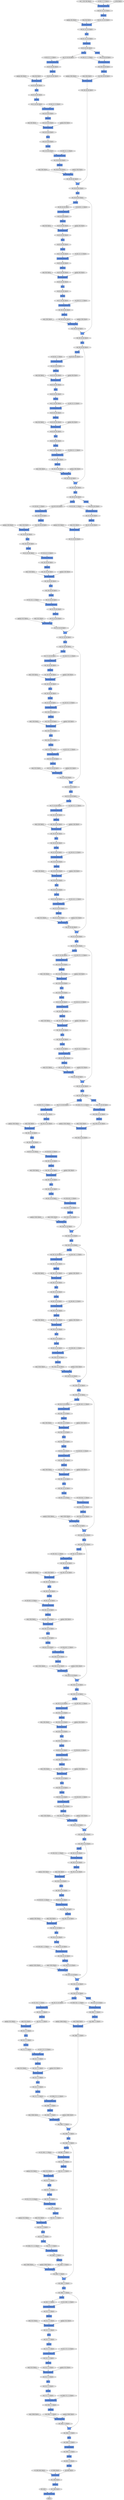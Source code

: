 digraph graphname{rankdir=TB;47575945150544 [label="AllReduce",shape="record",fillcolor="#6495ED",style="filled"];47575945314448 [label="(64, 512, 7, 7), float32",shape="octagon",fillcolor="#E0E0E0",style="filled"];47575945150608 [label="BatchNormalization",shape="record",fillcolor="#6495ED",style="filled"];47575945085072 [label="(64, 1024, 14, 14), float32",shape="octagon",fillcolor="#E0E0E0",style="filled"];47575945085136 [label="(64, 171, 28, 28), float32",shape="octagon",fillcolor="#E0E0E0",style="filled"];47575945085264 [label="(64, 342, 14, 14), float32",shape="octagon",fillcolor="#E0E0E0",style="filled"];47575937352016 [label="BatchNormalization",shape="record",fillcolor="#6495ED",style="filled"];47575945150864 [label="(64, 1024, 14, 14), float32",shape="octagon",fillcolor="#E0E0E0",style="filled"];47575945085392 [label="AllReduce",shape="record",fillcolor="#6495ED",style="filled"];47575945314832 [label="_ + _",shape="record",fillcolor="#6495ED",style="filled"];47575937352208 [label="(64, 64, 113, 113), float32",shape="octagon",fillcolor="#E0E0E0",style="filled"];47574143173200 [label="W: (512, 342, 1, 1), float32",shape="octagon",fillcolor="#E0E0E0",style="filled"];47575945151056 [label="(64, 1024, 14, 14), float32",shape="octagon",fillcolor="#E0E0E0",style="filled"];47575945085584 [label="Convolution2DFunction",shape="record",fillcolor="#6495ED",style="filled"];47575945085648 [label="(64, 1024, 14, 14), float32",shape="octagon",fillcolor="#E0E0E0",style="filled"];47575945085712 [label="BatchNormalization",shape="record",fillcolor="#6495ED",style="filled"];47574143173456 [label="gamma: (512), float32",shape="octagon",fillcolor="#E0E0E0",style="filled"];47575945315216 [label="(64, 512, 7, 7), float32",shape="octagon",fillcolor="#E0E0E0",style="filled"];47575945085840 [label="BatchNormalization",shape="record",fillcolor="#6495ED",style="filled"];47575937352592 [label="GetItem",shape="record",fillcolor="#6495ED",style="filled"];47574131835792 [label="gamma: (64), float32",shape="octagon",fillcolor="#E0E0E0",style="filled"];47575945315280 [label="(64, 512, 7, 7), float32",shape="octagon",fillcolor="#E0E0E0",style="filled"];47575945151440 [label="(64, 1024, 14, 14), float32",shape="octagon",fillcolor="#E0E0E0",style="filled"];47575945085904 [label="ReLU",shape="record",fillcolor="#6495ED",style="filled"];47575945085968 [label="(64, 1024, 14, 14), float32",shape="octagon",fillcolor="#E0E0E0",style="filled"];47575937352720 [label="GetItem",shape="record",fillcolor="#6495ED",style="filled"];47575945151568 [label="Convolution2DFunction",shape="record",fillcolor="#6495ED",style="filled"];47574143173776 [label="beta: (512), float32",shape="octagon",fillcolor="#E0E0E0",style="filled"];47575945086096 [label="(64, 1024, 14, 14), float32",shape="octagon",fillcolor="#E0E0E0",style="filled"];47575945086160 [label="AllReduce",shape="record",fillcolor="#6495ED",style="filled"];47574131836112 [label="beta: (64), float32",shape="octagon",fillcolor="#E0E0E0",style="filled"];47575945315600 [label="(64, 171, 7, 7), float32",shape="octagon",fillcolor="#E0E0E0",style="filled"];47575945151824 [label="(64, 1024, 14, 14), float32",shape="octagon",fillcolor="#E0E0E0",style="filled"];47575945086288 [label="_ + _",shape="record",fillcolor="#6495ED",style="filled"];47575945315728 [label="AllReduce",shape="record",fillcolor="#6495ED",style="filled"];47575945315792 [label="BatchNormalization",shape="record",fillcolor="#6495ED",style="filled"];47575945152080 [label="GetItem",shape="record",fillcolor="#6495ED",style="filled"];47575945152144 [label="(64, 1024, 14, 14), float32",shape="octagon",fillcolor="#E0E0E0",style="filled"];47575945086608 [label="GetItem",shape="record",fillcolor="#6495ED",style="filled"];47575937353360 [label="(64, 64, 113, 113), float32",shape="octagon",fillcolor="#E0E0E0",style="filled"];47575945316048 [label="(64, 2048, 7, 7), float32",shape="octagon",fillcolor="#E0E0E0",style="filled"];47574143174352 [label="W: (512, 171, 3, 3), float32",shape="octagon",fillcolor="#E0E0E0",style="filled"];47575945086672 [label="(64, 1024, 14, 14), float32",shape="octagon",fillcolor="#E0E0E0",style="filled"];47575945086736 [label="(64, 1024, 14, 14), float32",shape="octagon",fillcolor="#E0E0E0",style="filled"];47575945152336 [label="(64, 342, 14, 14), float32",shape="octagon",fillcolor="#E0E0E0",style="filled"];47575945316240 [label="(64, 2048, 7, 7), float32",shape="octagon",fillcolor="#E0E0E0",style="filled"];47575937353616 [label="ReLU",shape="record",fillcolor="#6495ED",style="filled"];47575846586256 [label="Convolution2DFunction",shape="record",fillcolor="#6495ED",style="filled"];47574143174608 [label="gamma: (512), float32",shape="octagon",fillcolor="#E0E0E0",style="filled"];47575945152464 [label="AllReduce",shape="record",fillcolor="#6495ED",style="filled"];47575945086928 [label="GetItem",shape="record",fillcolor="#6495ED",style="filled"];47574131836880 [label="W: (64, 22, 1, 1), float32",shape="octagon",fillcolor="#E0E0E0",style="filled"];47575945152528 [label="BatchNormalization",shape="record",fillcolor="#6495ED",style="filled"];47575945086992 [label="(64, 1024, 14, 14), float32",shape="octagon",fillcolor="#E0E0E0",style="filled"];47575937353744 [label="Convolution2DFunction",shape="record",fillcolor="#6495ED",style="filled"];47575945087056 [label="AllReduce",shape="record",fillcolor="#6495ED",style="filled"];47575945087120 [label="Convolution2DFunction",shape="record",fillcolor="#6495ED",style="filled"];47575937353872 [label="BatchNormalization",shape="record",fillcolor="#6495ED",style="filled"];47575945316560 [label="ReLU",shape="record",fillcolor="#6495ED",style="filled"];47575945152720 [label="Convolution2DFunction",shape="record",fillcolor="#6495ED",style="filled"];47575945087184 [label="(64, 256, 14, 14), float32",shape="octagon",fillcolor="#E0E0E0",style="filled"];47574131837136 [label="gamma: (64), float32",shape="octagon",fillcolor="#E0E0E0",style="filled"];47575945316624 [label="(64, 2048, 7, 7), float32",shape="octagon",fillcolor="#E0E0E0",style="filled"];47574143174928 [label="beta: (512), float32",shape="octagon",fillcolor="#E0E0E0",style="filled"];47575945152784 [label="(64, 256, 14, 14), float32",shape="octagon",fillcolor="#E0E0E0",style="filled"];47575945087312 [label="(64, 256, 14, 14), float32",shape="octagon",fillcolor="#E0E0E0",style="filled"];47575945316752 [label="Convolution2DFunction",shape="record",fillcolor="#6495ED",style="filled"];47575945087376 [label="GetItem",shape="record",fillcolor="#6495ED",style="filled"];47575937354128 [label="AllReduce",shape="record",fillcolor="#6495ED",style="filled"];47575945152976 [label="(64, 256, 14, 14), float32",shape="octagon",fillcolor="#E0E0E0",style="filled"];47575945087504 [label="ReLU",shape="record",fillcolor="#6495ED",style="filled"];47574131837456 [label="beta: (64), float32",shape="octagon",fillcolor="#E0E0E0",style="filled"];47575937354320 [label="(64, 64, 113, 113), float32",shape="octagon",fillcolor="#E0E0E0",style="filled"];47575945317008 [label="(64, 2048, 7, 7), float32",shape="octagon",fillcolor="#E0E0E0",style="filled"];47575937354384 [label="(64, 22, 56, 56), float32",shape="octagon",fillcolor="#E0E0E0",style="filled"];47575945153296 [label="ReLU",shape="record",fillcolor="#6495ED",style="filled"];47574143175504 [label="W: (2048, 171, 1, 1), float32",shape="octagon",fillcolor="#E0E0E0",style="filled"];47575945153360 [label="GetItem",shape="record",fillcolor="#6495ED",style="filled"];47575945087824 [label="GetItem",shape="record",fillcolor="#6495ED",style="filled"];47575945317264 [label="GetItem",shape="record",fillcolor="#6495ED",style="filled"];47575945087888 [label="(64, 256, 14, 14), float32",shape="octagon",fillcolor="#E0E0E0",style="filled"];47575945317328 [label="(64, 2048, 7, 7), float32",shape="octagon",fillcolor="#E0E0E0",style="filled"];47575945087952 [label="(64, 256, 14, 14), float32",shape="octagon",fillcolor="#E0E0E0",style="filled"];47574131837904 [label="W: (64, 22, 3, 3), float32",shape="octagon",fillcolor="#E0E0E0",style="filled"];47575937354768 [label="(64, 64, 56, 56), float32",shape="octagon",fillcolor="#E0E0E0",style="filled"];47574143175760 [label="gamma: (2048), float32",shape="octagon",fillcolor="#E0E0E0",style="filled"];47575945088080 [label="(64, 86, 14, 14), float32",shape="octagon",fillcolor="#E0E0E0",style="filled"];47575937354832 [label="(64, 1, 226, 226), float32",shape="octagon",fillcolor="#E0E0E0",style="filled"];47575945317520 [label="(64, 683, 7, 7), float32",shape="octagon",fillcolor="#E0E0E0",style="filled"];47575945153680 [label="GetItem",shape="record",fillcolor="#6495ED",style="filled"];47575945088144 [label="BatchNormalization",shape="record",fillcolor="#6495ED",style="filled"];47575945153744 [label="(64, 256, 14, 14), float32",shape="octagon",fillcolor="#E0E0E0",style="filled"];47574131838160 [label="gamma: (64), float32",shape="octagon",fillcolor="#E0E0E0",style="filled"];47575945317648 [label="AllReduce",shape="record",fillcolor="#6495ED",style="filled"];47575945153808 [label="(64, 256, 14, 14), float32",shape="octagon",fillcolor="#E0E0E0",style="filled"];47575945088272 [label="ReLU",shape="record",fillcolor="#6495ED",style="filled"];47575945317712 [label="BatchNormalization",shape="record",fillcolor="#6495ED",style="filled"];47575945088336 [label="Convolution2DFunction",shape="record",fillcolor="#6495ED",style="filled"];47574143176080 [label="beta: (2048), float32",shape="octagon",fillcolor="#E0E0E0",style="filled"];47575945088400 [label="(64, 256, 14, 14), float32",shape="octagon",fillcolor="#E0E0E0",style="filled"];47575945154000 [label="ReLU",shape="record",fillcolor="#6495ED",style="filled"];47575945317904 [label="GetItem",shape="record",fillcolor="#6495ED",style="filled"];47575945088528 [label="(64, 256, 14, 14), float32",shape="octagon",fillcolor="#E0E0E0",style="filled"];47574131838480 [label="beta: (64), float32",shape="octagon",fillcolor="#E0E0E0",style="filled"];47575945317968 [label="(64, 512, 7, 7), float32",shape="octagon",fillcolor="#E0E0E0",style="filled"];47575945088592 [label="_ + _",shape="record",fillcolor="#6495ED",style="filled"];47575937355344 [label="(64, 64, 113, 113), float32",shape="octagon",fillcolor="#E0E0E0",style="filled"];47575945154192 [label="(64, 86, 14, 14), float32",shape="octagon",fillcolor="#E0E0E0",style="filled"];47575945088720 [label="ReLU",shape="record",fillcolor="#6495ED",style="filled"];47575945318160 [label="ReLU",shape="record",fillcolor="#6495ED",style="filled"];47575945154320 [label="AllReduce",shape="record",fillcolor="#6495ED",style="filled"];47574044053264 [label="GetItem",shape="record",fillcolor="#6495ED",style="filled"];47575937355536 [label="(64, 64, 56, 56), float32",shape="octagon",fillcolor="#E0E0E0",style="filled"];47575937355600 [label="Convolution2DFunction",shape="record",fillcolor="#6495ED",style="filled"];47574143176656 [label="W: (2048, 342, 1, 1), float32",shape="octagon",fillcolor="#E0E0E0",style="filled"];47575945154512 [label="BatchNormalization",shape="record",fillcolor="#6495ED",style="filled"];47575937355728 [label="AllReduce",shape="record",fillcolor="#6495ED",style="filled"];47575937257552 [label="(64, 128, 28, 28), float32",shape="octagon",fillcolor="#E0E0E0",style="filled"];47574142980240 [label="gamma: (1024), float32",shape="octagon",fillcolor="#E0E0E0",style="filled"];47575937257616 [label="(64, 43, 28, 28), float32",shape="octagon",fillcolor="#E0E0E0",style="filled"];47575937257680 [label="BatchNormalization",shape="record",fillcolor="#6495ED",style="filled"];47575945220496 [label="(64, 1024, 14, 14), float32",shape="octagon",fillcolor="#E0E0E0",style="filled"];47575937257872 [label="AllReduce",shape="record",fillcolor="#6495ED",style="filled"];47574142980560 [label="beta: (1024), float32",shape="octagon",fillcolor="#E0E0E0",style="filled"];47575937257936 [label="(64, 512, 28, 28), float32",shape="octagon",fillcolor="#E0E0E0",style="filled"];47575937258000 [label="(64, 171, 28, 28), float32",shape="octagon",fillcolor="#E0E0E0",style="filled"];47574143341136 [label="W: (1000, 683), float32",shape="octagon",fillcolor="#E0E0E0",style="filled"];47574132003408 [label="W: (256, 22, 1, 1), float32",shape="octagon",fillcolor="#E0E0E0",style="filled"];47574069350992 [label="MaxPooling2D",shape="record",fillcolor="#6495ED",style="filled"];47575937815184 [label="(64, 64, 56, 56), float32",shape="octagon",fillcolor="#E0E0E0",style="filled"];47575945220816 [label="(64, 1024, 14, 14), float32",shape="octagon",fillcolor="#E0E0E0",style="filled"];47575937258192 [label="BatchNormalization",shape="record",fillcolor="#6495ED",style="filled"];47575937258320 [label="(64, 512, 28, 28), float32",shape="octagon",fillcolor="#E0E0E0",style="filled"];47574132003664 [label="gamma: (256), float32",shape="octagon",fillcolor="#E0E0E0",style="filled"];47575945221008 [label="(64, 342, 14, 14), float32",shape="octagon",fillcolor="#E0E0E0",style="filled"];47575937258384 [label="(64, 86, 56, 56), float32",shape="octagon",fillcolor="#E0E0E0",style="filled"];47574143341520 [label="b: (1000), float32",shape="octagon",fillcolor="#E0E0E0",style="filled"];47575945221136 [label="AllReduce",shape="record",fillcolor="#6495ED",style="filled"];47574142981136 [label="W: (1024, 171, 1, 1), float32",shape="octagon",fillcolor="#E0E0E0",style="filled"];47575937258512 [label="Convolution2DFunction",shape="record",fillcolor="#6495ED",style="filled"];47575945221200 [label="BatchNormalization",shape="record",fillcolor="#6495ED",style="filled"];47575937258640 [label="AllReduce",shape="record",fillcolor="#6495ED",style="filled"];47574132003984 [label="beta: (256), float32",shape="octagon",fillcolor="#E0E0E0",style="filled"];47575945221392 [label="Convolution2DFunction",shape="record",fillcolor="#6495ED",style="filled"];47574142981392 [label="gamma: (1024), float32",shape="octagon",fillcolor="#E0E0E0",style="filled"];47575945221456 [label="(64, 256, 14, 14), float32",shape="octagon",fillcolor="#E0E0E0",style="filled"];47575937258832 [label="Convolution2DFunction",shape="record",fillcolor="#6495ED",style="filled"];47575937258896 [label="(64, 512, 28, 28), float32",shape="octagon",fillcolor="#E0E0E0",style="filled"];47575937258960 [label="BatchNormalization",shape="record",fillcolor="#6495ED",style="filled"];47575945221648 [label="(64, 256, 14, 14), float32",shape="octagon",fillcolor="#E0E0E0",style="filled"];47574142981712 [label="beta: (1024), float32",shape="octagon",fillcolor="#E0E0E0",style="filled"];47575937816144 [label="(64, 64, 56, 56), float32",shape="octagon",fillcolor="#E0E0E0",style="filled"];47575937259152 [label="ReLU",shape="record",fillcolor="#6495ED",style="filled"];47575937259216 [label="(64, 512, 28, 28), float32",shape="octagon",fillcolor="#E0E0E0",style="filled"];47575937259280 [label="(64, 512, 28, 28), float32",shape="octagon",fillcolor="#E0E0E0",style="filled"];47575945221968 [label="ReLU",shape="record",fillcolor="#6495ED",style="filled"];47575945222032 [label="GetItem",shape="record",fillcolor="#6495ED",style="filled"];47574132004752 [label="W: (128, 86, 1, 1), float32",shape="octagon",fillcolor="#E0E0E0",style="filled"];47575937259472 [label="_ + _",shape="record",fillcolor="#6495ED",style="filled"];47574132005008 [label="gamma: (128), float32",shape="octagon",fillcolor="#E0E0E0",style="filled"];47575945222352 [label="GetItem",shape="record",fillcolor="#6495ED",style="filled"];47575945222416 [label="(64, 256, 14, 14), float32",shape="octagon",fillcolor="#E0E0E0",style="filled"];47575937259792 [label="GetItem",shape="record",fillcolor="#6495ED",style="filled"];47575945222480 [label="(64, 256, 14, 14), float32",shape="octagon",fillcolor="#E0E0E0",style="filled"];47574142982480 [label="W: (256, 342, 1, 1), float32",shape="octagon",fillcolor="#E0E0E0",style="filled"];47575937259856 [label="(64, 512, 28, 28), float32",shape="octagon",fillcolor="#E0E0E0",style="filled"];47575937259920 [label="(64, 512, 28, 28), float32",shape="octagon",fillcolor="#E0E0E0",style="filled"];47574132005328 [label="beta: (128), float32",shape="octagon",fillcolor="#E0E0E0",style="filled"];47574142982736 [label="gamma: (256), float32",shape="octagon",fillcolor="#E0E0E0",style="filled"];47575937260112 [label="GetItem",shape="record",fillcolor="#6495ED",style="filled"];47575937260176 [label="(64, 512, 28, 28), float32",shape="octagon",fillcolor="#E0E0E0",style="filled"];47575945222864 [label="(64, 86, 14, 14), float32",shape="octagon",fillcolor="#E0E0E0",style="filled"];47575937260240 [label="(64, 43, 28, 28), float32",shape="octagon",fillcolor="#E0E0E0",style="filled"];47575937260304 [label="AllReduce",shape="record",fillcolor="#6495ED",style="filled"];47575945222992 [label="AllReduce",shape="record",fillcolor="#6495ED",style="filled"];47575937260368 [label="(64, 128, 28, 28), float32",shape="octagon",fillcolor="#E0E0E0",style="filled"];47575945223056 [label="BatchNormalization",shape="record",fillcolor="#6495ED",style="filled"];47574142983056 [label="beta: (256), float32",shape="octagon",fillcolor="#E0E0E0",style="filled"];47575937260496 [label="(64, 128, 28, 28), float32",shape="octagon",fillcolor="#E0E0E0",style="filled"];47575937260560 [label="GetItem",shape="record",fillcolor="#6495ED",style="filled"];47574132005904 [label="W: (128, 43, 3, 3), float32",shape="octagon",fillcolor="#E0E0E0",style="filled"];47575945223248 [label="Convolution2DFunction",shape="record",fillcolor="#6495ED",style="filled"];47575945223312 [label="(64, 256, 14, 14), float32",shape="octagon",fillcolor="#E0E0E0",style="filled"];47575937260688 [label="ReLU",shape="record",fillcolor="#6495ED",style="filled"];47575937260816 [label="Convolution2DFunction",shape="record",fillcolor="#6495ED",style="filled"];47574132006160 [label="gamma: (128), float32",shape="octagon",fillcolor="#E0E0E0",style="filled"];47575945223504 [label="(64, 256, 14, 14), float32",shape="octagon",fillcolor="#E0E0E0",style="filled"];47574142983632 [label="W: (256, 86, 3, 3), float32",shape="octagon",fillcolor="#E0E0E0",style="filled"];47575937261008 [label="GetItem",shape="record",fillcolor="#6495ED",style="filled"];47575937261072 [label="(64, 128, 28, 28), float32",shape="octagon",fillcolor="#E0E0E0",style="filled"];47575937261136 [label="(64, 128, 28, 28), float32",shape="octagon",fillcolor="#E0E0E0",style="filled"];47574132006480 [label="beta: (128), float32",shape="octagon",fillcolor="#E0E0E0",style="filled"];47575945223824 [label="ReLU",shape="record",fillcolor="#6495ED",style="filled"];47575937261200 [label="BatchNormalization",shape="record",fillcolor="#6495ED",style="filled"];47575945223888 [label="_ + _",shape="record",fillcolor="#6495ED",style="filled"];47574142983888 [label="gamma: (256), float32",shape="octagon",fillcolor="#E0E0E0",style="filled"];47575937261392 [label="ReLU",shape="record",fillcolor="#6495ED",style="filled"];47575937261456 [label="(64, 128, 28, 28), float32",shape="octagon",fillcolor="#E0E0E0",style="filled"];47575937261520 [label="Convolution2DFunction",shape="record",fillcolor="#6495ED",style="filled"];47575945289808 [label="(64, 683, 7, 7), float32",shape="octagon",fillcolor="#E0E0E0",style="filled"];47574143017040 [label="beta: (256), float32",shape="octagon",fillcolor="#E0E0E0",style="filled"];47575937261648 [label="(64, 128, 28, 28), float32",shape="octagon",fillcolor="#E0E0E0",style="filled"];47575945289872 [label="BatchNormalization",shape="record",fillcolor="#6495ED",style="filled"];47575937261712 [label="_ + _",shape="record",fillcolor="#6495ED",style="filled"];47574143279312 [label="beta: (2048), float32",shape="octagon",fillcolor="#E0E0E0",style="filled"];47575945289936 [label="(64, 2048, 7, 7), float32",shape="octagon",fillcolor="#E0E0E0",style="filled"];47575945191632 [label="(64, 256, 14, 14), float32",shape="octagon",fillcolor="#E0E0E0",style="filled"];47574142951632 [label="W: (512, 43, 1, 1), float32",shape="octagon",fillcolor="#E0E0E0",style="filled"];47575945290128 [label="(64, 2048, 7, 7), float32",shape="octagon",fillcolor="#E0E0E0",style="filled"];47575945191824 [label="GetItem",shape="record",fillcolor="#6495ED",style="filled"];47575937261968 [label="AllReduce",shape="record",fillcolor="#6495ED",style="filled"];47574142951888 [label="gamma: (512), float32",shape="octagon",fillcolor="#E0E0E0",style="filled"];47574142919248 [label="W: (512, 43, 1, 1), float32",shape="octagon",fillcolor="#E0E0E0",style="filled"];47575937262160 [label="AllReduce",shape="record",fillcolor="#6495ED",style="filled"];47574143017616 [label="W: (1024, 86, 1, 1), float32",shape="octagon",fillcolor="#E0E0E0",style="filled"];47575937262224 [label="(64, 128, 28, 28), float32",shape="octagon",fillcolor="#E0E0E0",style="filled"];47575945192144 [label="Convolution2DFunction",shape="record",fillcolor="#6495ED",style="filled"];47575937262288 [label="(64, 128, 28, 28), float32",shape="octagon",fillcolor="#E0E0E0",style="filled"];47575945192208 [label="(64, 256, 14, 14), float32",shape="octagon",fillcolor="#E0E0E0",style="filled"];47574142952208 [label="beta: (512), float32",shape="octagon",fillcolor="#E0E0E0",style="filled"];47575945192272 [label="(64, 256, 14, 14), float32",shape="octagon",fillcolor="#E0E0E0",style="filled"];47574142919504 [label="gamma: (512), float32",shape="octagon",fillcolor="#E0E0E0",style="filled"];47574143017872 [label="gamma: (1024), float32",shape="octagon",fillcolor="#E0E0E0",style="filled"];47575937262480 [label="(64, 43, 28, 28), float32",shape="octagon",fillcolor="#E0E0E0",style="filled"];47574143280080 [label="W: (512, 683, 1, 1), float32",shape="octagon",fillcolor="#E0E0E0",style="filled"];47575937262544 [label="BatchNormalization",shape="record",fillcolor="#6495ED",style="filled"];47575945192464 [label="Convolution2DFunction",shape="record",fillcolor="#6495ED",style="filled"];47575945290832 [label="Convolution2DFunction",shape="record",fillcolor="#6495ED",style="filled"];47575937262672 [label="AllReduce",shape="record",fillcolor="#6495ED",style="filled"];47575945290896 [label="(64, 2048, 7, 7), float32",shape="octagon",fillcolor="#E0E0E0",style="filled"];47574142919824 [label="beta: (512), float32",shape="octagon",fillcolor="#E0E0E0",style="filled"];47574143280336 [label="gamma: (512), float32",shape="octagon",fillcolor="#E0E0E0",style="filled"];47575945290960 [label="(64, 2048, 7, 7), float32",shape="octagon",fillcolor="#E0E0E0",style="filled"];47575945192656 [label="(64, 86, 14, 14), float32",shape="octagon",fillcolor="#E0E0E0",style="filled"];47574143018192 [label="beta: (1024), float32",shape="octagon",fillcolor="#E0E0E0",style="filled"];47575937262864 [label="(64, 171, 28, 28), float32",shape="octagon",fillcolor="#E0E0E0",style="filled"];47575937262800 [label="(64, 512, 28, 28), float32",shape="octagon",fillcolor="#E0E0E0",style="filled"];47575945192784 [label="AllReduce",shape="record",fillcolor="#6495ED",style="filled"];47575937262928 [label="(64, 512, 28, 28), float32",shape="octagon",fillcolor="#E0E0E0",style="filled"];47575945192848 [label="BatchNormalization",shape="record",fillcolor="#6495ED",style="filled"];47575937262992 [label="(64, 512, 28, 28), float32",shape="octagon",fillcolor="#E0E0E0",style="filled"];47575945291216 [label="GetItem",shape="record",fillcolor="#6495ED",style="filled"];47574143280656 [label="beta: (512), float32",shape="octagon",fillcolor="#E0E0E0",style="filled"];47575945291280 [label="(64, 2048, 7, 7), float32",shape="octagon",fillcolor="#E0E0E0",style="filled"];47575937263120 [label="ReLU",shape="record",fillcolor="#6495ED",style="filled"];47574142953040 [label="W: (256, 171, 1, 1), float32",shape="octagon",fillcolor="#E0E0E0",style="filled"];47575945193104 [label="(64, 256, 14, 14), float32",shape="octagon",fillcolor="#E0E0E0",style="filled"];47575937263248 [label="Convolution2DFunction",shape="record",fillcolor="#6495ED",style="filled"];47575945291536 [label="AllReduce",shape="record",fillcolor="#6495ED",style="filled"];47575945291600 [label="BatchNormalization",shape="record",fillcolor="#6495ED",style="filled"];47575945193296 [label="(64, 256, 14, 14), float32",shape="octagon",fillcolor="#E0E0E0",style="filled"];47574142953296 [label="gamma: (256), float32",shape="octagon",fillcolor="#E0E0E0",style="filled"];47574142920592 [label="W: (128, 171, 1, 1), float32",shape="octagon",fillcolor="#E0E0E0",style="filled"];47575937263504 [label="(64, 512, 28, 28), float32",shape="octagon",fillcolor="#E0E0E0",style="filled"];47574143018960 [label="W: (256, 342, 1, 1), float32",shape="octagon",fillcolor="#E0E0E0",style="filled"];47575945291792 [label="Convolution2DFunction",shape="record",fillcolor="#6495ED",style="filled"];47575937263632 [label="BatchNormalization",shape="record",fillcolor="#6495ED",style="filled"];47574143281232 [label="W: (512, 171, 3, 3), float32",shape="octagon",fillcolor="#E0E0E0",style="filled"];47575945291856 [label="(64, 512, 7, 7), float32",shape="octagon",fillcolor="#E0E0E0",style="filled"];47575937263696 [label="GetItem",shape="record",fillcolor="#6495ED",style="filled"];47575945193616 [label="ReLU",shape="record",fillcolor="#6495ED",style="filled"];47574142953616 [label="beta: (256), float32",shape="octagon",fillcolor="#E0E0E0",style="filled"];47574142920848 [label="gamma: (128), float32",shape="octagon",fillcolor="#E0E0E0",style="filled"];47575937263760 [label="(64, 512, 28, 28), float32",shape="octagon",fillcolor="#E0E0E0",style="filled"];47575945193680 [label="_ + _",shape="record",fillcolor="#6495ED",style="filled"];47574143019216 [label="gamma: (256), float32",shape="octagon",fillcolor="#E0E0E0",style="filled"];47575945292048 [label="(64, 512, 7, 7), float32",shape="octagon",fillcolor="#E0E0E0",style="filled"];47575937263888 [label="Convolution2DFunction",shape="record",fillcolor="#6495ED",style="filled"];47574143281488 [label="gamma: (512), float32",shape="octagon",fillcolor="#E0E0E0",style="filled"];47575945193808 [label="Convolution2DFunction",shape="record",fillcolor="#6495ED",style="filled"];47575937263952 [label="Convolution2DFunction",shape="record",fillcolor="#6495ED",style="filled"];47575937264016 [label="(64, 128, 28, 28), float32",shape="octagon",fillcolor="#E0E0E0",style="filled"];47574295128464 [label="ReLU",shape="record",fillcolor="#6495ED",style="filled"];47574142921168 [label="beta: (128), float32",shape="octagon",fillcolor="#E0E0E0",style="filled"];47574143019536 [label="beta: (256), float32",shape="octagon",fillcolor="#E0E0E0",style="filled"];47575937264144 [label="(64, 128, 28, 28), float32",shape="octagon",fillcolor="#E0E0E0",style="filled"];47574074763792 [label="W: (64, 1, 7, 7), float32",shape="octagon",fillcolor="#E0E0E0",style="filled"];47575945292368 [label="ReLU",shape="record",fillcolor="#6495ED",style="filled"];47575945194064 [label="(64, 256, 14, 14), float32",shape="octagon",fillcolor="#E0E0E0",style="filled"];47575937264208 [label="GetItem",shape="record",fillcolor="#6495ED",style="filled"];47574143281808 [label="beta: (512), float32",shape="octagon",fillcolor="#E0E0E0",style="filled"];47575945292432 [label="GetItem",shape="record",fillcolor="#6495ED",style="filled"];47575945194128 [label="(64, 256, 14, 14), float32",shape="octagon",fillcolor="#E0E0E0",style="filled"];47574142954192 [label="W: (256, 86, 3, 3), float32",shape="octagon",fillcolor="#E0E0E0",style="filled"];47575937264336 [label="ReLU",shape="record",fillcolor="#6495ED",style="filled"];47575945292752 [label="GetItem",shape="record",fillcolor="#6495ED",style="filled"];47575945194448 [label="(64, 86, 14, 14), float32",shape="octagon",fillcolor="#E0E0E0",style="filled"];47574142954448 [label="gamma: (256), float32",shape="octagon",fillcolor="#E0E0E0",style="filled"];47575945292816 [label="(64, 512, 7, 7), float32",shape="octagon",fillcolor="#E0E0E0",style="filled"];47574142921744 [label="W: (128, 43, 3, 3), float32",shape="octagon",fillcolor="#E0E0E0",style="filled"];47575937264656 [label="GetItem",shape="record",fillcolor="#6495ED",style="filled"];47575945292880 [label="(64, 512, 7, 7), float32",shape="octagon",fillcolor="#E0E0E0",style="filled"];47575945194576 [label="AllReduce",shape="record",fillcolor="#6495ED",style="filled"];47574143020112 [label="W: (256, 86, 3, 3), float32",shape="octagon",fillcolor="#E0E0E0",style="filled"];47575937264720 [label="(64, 128, 28, 28), float32",shape="octagon",fillcolor="#E0E0E0",style="filled"];47575945194640 [label="BatchNormalization",shape="record",fillcolor="#6495ED",style="filled"];47575937264784 [label="(64, 128, 28, 28), float32",shape="octagon",fillcolor="#E0E0E0",style="filled"];47574143282384 [label="W: (2048, 171, 1, 1), float32",shape="octagon",fillcolor="#E0E0E0",style="filled"];47574142954768 [label="beta: (256), float32",shape="octagon",fillcolor="#E0E0E0",style="filled"];47574142922000 [label="gamma: (128), float32",shape="octagon",fillcolor="#E0E0E0",style="filled"];47575937264912 [label="(64, 43, 28, 28), float32",shape="octagon",fillcolor="#E0E0E0",style="filled"];47574143020368 [label="gamma: (256), float32",shape="octagon",fillcolor="#E0E0E0",style="filled"];47575937264976 [label="BatchNormalization",shape="record",fillcolor="#6495ED",style="filled"];47575945194896 [label="(64, 1024, 14, 14), float32",shape="octagon",fillcolor="#E0E0E0",style="filled"];47574295129552 [label="LinearFunction",shape="record",fillcolor="#6495ED",style="filled"];47574143282640 [label="gamma: (2048), float32",shape="octagon",fillcolor="#E0E0E0",style="filled"];47575945293264 [label="(64, 171, 7, 7), float32",shape="octagon",fillcolor="#E0E0E0",style="filled"];47575937265104 [label="AllReduce",shape="record",fillcolor="#6495ED",style="filled"];47575945293392 [label="AllReduce",shape="record",fillcolor="#6495ED",style="filled"];47575945195088 [label="(64, 1024, 14, 14), float32",shape="octagon",fillcolor="#E0E0E0",style="filled"];47574142922320 [label="beta: (128), float32",shape="octagon",fillcolor="#E0E0E0",style="filled"];47575937265232 [label="(64, 128, 28, 28), float32",shape="octagon",fillcolor="#E0E0E0",style="filled"];47575945293456 [label="BatchNormalization",shape="record",fillcolor="#6495ED",style="filled"];47574143020688 [label="beta: (256), float32",shape="octagon",fillcolor="#E0E0E0",style="filled"];47575937265360 [label="(64, 128, 28, 28), float32",shape="octagon",fillcolor="#E0E0E0",style="filled"];47574143282960 [label="beta: (2048), float32",shape="octagon",fillcolor="#E0E0E0",style="filled"];47575945293584 [label="Convolution2DFunction",shape="record",fillcolor="#6495ED",style="filled"];47575937265424 [label="_ + _",shape="record",fillcolor="#6495ED",style="filled"];47575945293648 [label="ReLU",shape="record",fillcolor="#6495ED",style="filled"];47574142955344 [label="W: (1024, 86, 1, 1), float32",shape="octagon",fillcolor="#E0E0E0",style="filled"];47575945293712 [label="(64, 512, 7, 7), float32",shape="octagon",fillcolor="#E0E0E0",style="filled"];47575945195408 [label="ReLU",shape="record",fillcolor="#6495ED",style="filled"];47575937265552 [label="ReLU",shape="record",fillcolor="#6495ED",style="filled"];47575945195472 [label="(64, 1024, 14, 14), float32",shape="octagon",fillcolor="#E0E0E0",style="filled"];47574131912848 [label="W: (256, 22, 1, 1), float32",shape="octagon",fillcolor="#E0E0E0",style="filled"];47574132043984 [label="W: (512, 43, 1, 1), float32",shape="octagon",fillcolor="#E0E0E0",style="filled"];47574131913104 [label="gamma: (256), float32",shape="octagon",fillcolor="#E0E0E0",style="filled"];47574132044240 [label="gamma: (512), float32",shape="octagon",fillcolor="#E0E0E0",style="filled"];47575938052560 [label="(64, 22, 56, 56), float32",shape="octagon",fillcolor="#E0E0E0",style="filled"];47574131913424 [label="beta: (256), float32",shape="octagon",fillcolor="#E0E0E0",style="filled"];47574132044560 [label="beta: (512), float32",shape="octagon",fillcolor="#E0E0E0",style="filled"];47574131914000 [label="W: (256, 22, 1, 1), float32",shape="octagon",fillcolor="#E0E0E0",style="filled"];47574132045136 [label="W: (512, 86, 1, 1), float32",shape="octagon",fillcolor="#E0E0E0",style="filled"];47574131914256 [label="gamma: (256), float32",shape="octagon",fillcolor="#E0E0E0",style="filled"];47574132045392 [label="gamma: (512), float32",shape="octagon",fillcolor="#E0E0E0",style="filled"];47575937253328 [label="AllReduce",shape="record",fillcolor="#6495ED",style="filled"];47574131914576 [label="beta: (256), float32",shape="octagon",fillcolor="#E0E0E0",style="filled"];47574132045712 [label="beta: (512), float32",shape="octagon",fillcolor="#E0E0E0",style="filled"];47575938054032 [label="BatchNormalization",shape="record",fillcolor="#6495ED",style="filled"];47575938054096 [label="(64, 256, 56, 56), float32",shape="octagon",fillcolor="#E0E0E0",style="filled"];47575938054224 [label="(64, 22, 56, 56), float32",shape="octagon",fillcolor="#E0E0E0",style="filled"];47575938054288 [label="GetItem",shape="record",fillcolor="#6495ED",style="filled"];47575938054416 [label="Convolution2DFunction",shape="record",fillcolor="#6495ED",style="filled"];47574131915088 [label="_ + _",shape="record",fillcolor="#6495ED",style="filled"];47575938054480 [label="(64, 64, 56, 56), float32",shape="octagon",fillcolor="#E0E0E0",style="filled"];47575938054608 [label="BatchNormalization",shape="record",fillcolor="#6495ED",style="filled"];47575938054736 [label="(64, 64, 56, 56), float32",shape="octagon",fillcolor="#E0E0E0",style="filled"];47574132046480 [label="W: (128, 171, 1, 1), float32",shape="octagon",fillcolor="#E0E0E0",style="filled"];47575938054800 [label="(64, 256, 56, 56), float32",shape="octagon",fillcolor="#E0E0E0",style="filled"];47574080895760 [label="b: (64), float32",shape="octagon",fillcolor="#E0E0E0",style="filled"];47574131915600 [label="W: (64, 86, 1, 1), float32",shape="octagon",fillcolor="#E0E0E0",style="filled"];47575938054992 [label="(64, 22, 56, 56), float32",shape="octagon",fillcolor="#E0E0E0",style="filled"];47574132046736 [label="gamma: (128), float32",shape="octagon",fillcolor="#E0E0E0",style="filled"];47575938055056 [label="AllReduce",shape="record",fillcolor="#6495ED",style="filled"];47575938055120 [label="(64, 64, 56, 56), float32",shape="octagon",fillcolor="#E0E0E0",style="filled"];47574131915856 [label="gamma: (64), float32",shape="octagon",fillcolor="#E0E0E0",style="filled"];47575938055248 [label="(64, 256, 56, 56), float32",shape="octagon",fillcolor="#E0E0E0",style="filled"];47575938055312 [label="AllReduce",shape="record",fillcolor="#6495ED",style="filled"];47574132047056 [label="beta: (128), float32",shape="octagon",fillcolor="#E0E0E0",style="filled"];47575938055440 [label="BatchNormalization",shape="record",fillcolor="#6495ED",style="filled"];47574131916176 [label="beta: (64), float32",shape="octagon",fillcolor="#E0E0E0",style="filled"];47575938055568 [label="Convolution2DFunction",shape="record",fillcolor="#6495ED",style="filled"];47575938055888 [label="(64, 64, 56, 56), float32",shape="octagon",fillcolor="#E0E0E0",style="filled"];47574132047632 [label="W: (128, 43, 3, 3), float32",shape="octagon",fillcolor="#E0E0E0",style="filled"];47574131916624 [label="W: (64, 22, 3, 3), float32",shape="octagon",fillcolor="#E0E0E0",style="filled"];47575938056016 [label="GetItem",shape="record",fillcolor="#6495ED",style="filled"];47575938056080 [label="ReLU",shape="record",fillcolor="#6495ED",style="filled"];47574142894160 [label="gamma: (128), float32",shape="octagon",fillcolor="#E0E0E0",style="filled"];47574131982480 [label="gamma: (64), float32",shape="octagon",fillcolor="#E0E0E0",style="filled"];47575945363664 [label="(64, 2048, 7, 7), float32",shape="octagon",fillcolor="#E0E0E0",style="filled"];47574143058192 [label="W: (1024, 86, 1, 1), float32",shape="octagon",fillcolor="#E0E0E0",style="filled"];47574142894480 [label="beta: (128), float32",shape="octagon",fillcolor="#E0E0E0",style="filled"];47575945363920 [label="Reshape",shape="record",fillcolor="#6495ED",style="filled"];47574131982800 [label="beta: (64), float32",shape="octagon",fillcolor="#E0E0E0",style="filled"];47575945363984 [label="(64, 2048, 7, 7), float32",shape="octagon",fillcolor="#E0E0E0",style="filled"];47574143058448 [label="gamma: (1024), float32",shape="octagon",fillcolor="#E0E0E0",style="filled"];47574143058768 [label="beta: (1024), float32",shape="octagon",fillcolor="#E0E0E0",style="filled"];47574142895056 [label="W: (512, 43, 1, 1), float32",shape="octagon",fillcolor="#E0E0E0",style="filled"];47574131983312 [label="W: (256, 22, 1, 1), float32",shape="octagon",fillcolor="#E0E0E0",style="filled"];47575945364496 [label="(64, 683, 1, 1), float32",shape="octagon",fillcolor="#E0E0E0",style="filled"];47575945364560 [label="(64, 683), float32",shape="octagon",fillcolor="#E0E0E0",style="filled"];47575945364688 [label="AllReduce",shape="record",fillcolor="#6495ED",style="filled"];47574142895312 [label="gamma: (512), float32",shape="octagon",fillcolor="#E0E0E0",style="filled"];47574131983568 [label="gamma: (256), float32",shape="octagon",fillcolor="#E0E0E0",style="filled"];47574142895632 [label="beta: (512), float32",shape="octagon",fillcolor="#E0E0E0",style="filled"];47574131983888 [label="beta: (256), float32",shape="octagon",fillcolor="#E0E0E0",style="filled"];47574143059536 [label="W: (256, 342, 1, 1), float32",shape="octagon",fillcolor="#E0E0E0",style="filled"];47575945365136 [label="(64, 1000), float32",shape="octagon",fillcolor="#E0E0E0",style="filled"];47574143059792 [label="gamma: (256), float32",shape="octagon",fillcolor="#E0E0E0",style="filled"];47574143060112 [label="beta: (256), float32",shape="octagon",fillcolor="#E0E0E0",style="filled"];47574142896400 [label="W: (128, 171, 1, 1), float32",shape="octagon",fillcolor="#E0E0E0",style="filled"];47574131984656 [label="W: (64, 86, 1, 1), float32",shape="octagon",fillcolor="#E0E0E0",style="filled"];47575945365840 [label="(64, 1000), float32",shape="octagon",fillcolor="#E0E0E0",style="filled"];47574142896656 [label="gamma: (128), float32",shape="octagon",fillcolor="#E0E0E0",style="filled"];47574131984912 [label="gamma: (64), float32",shape="octagon",fillcolor="#E0E0E0",style="filled"];47575945366224 [label="(64), int32",shape="octagon",fillcolor="#E0E0E0",style="filled"];47574143060688 [label="W: (256, 86, 3, 3), float32",shape="octagon",fillcolor="#E0E0E0",style="filled"];47574142896976 [label="beta: (128), float32",shape="octagon",fillcolor="#E0E0E0",style="filled"];47574131985232 [label="beta: (64), float32",shape="octagon",fillcolor="#E0E0E0",style="filled"];47575945366480 [label="float32",shape="octagon",fillcolor="#E0E0E0",style="filled"];47574143060944 [label="gamma: (256), float32",shape="octagon",fillcolor="#E0E0E0",style="filled"];47574143061264 [label="beta: (256), float32",shape="octagon",fillcolor="#E0E0E0",style="filled"];47574142897552 [label="W: (128, 43, 3, 3), float32",shape="octagon",fillcolor="#E0E0E0",style="filled"];47574131985808 [label="W: (64, 22, 3, 3), float32",shape="octagon",fillcolor="#E0E0E0",style="filled"];47574142897808 [label="gamma: (128), float32",shape="octagon",fillcolor="#E0E0E0",style="filled"];47574131986064 [label="gamma: (64), float32",shape="octagon",fillcolor="#E0E0E0",style="filled"];47574143061840 [label="W: (1024, 86, 1, 1), float32",shape="octagon",fillcolor="#E0E0E0",style="filled"];47574142898128 [label="beta: (128), float32",shape="octagon",fillcolor="#E0E0E0",style="filled"];47574131986384 [label="beta: (64), float32",shape="octagon",fillcolor="#E0E0E0",style="filled"];47575846867024 [label="(64, 256, 56, 56), float32",shape="octagon",fillcolor="#E0E0E0",style="filled"];47575937765456 [label="(64, 64, 56, 56), float32",shape="octagon",fillcolor="#E0E0E0",style="filled"];47575945269392 [label="(64, 512, 7, 7), float32",shape="octagon",fillcolor="#E0E0E0",style="filled"];47574143094928 [label="gamma: (1024), float32",shape="octagon",fillcolor="#E0E0E0",style="filled"];47575945171088 [label="(64, 256, 14, 14), float32",shape="octagon",fillcolor="#E0E0E0",style="filled"];47575945269456 [label="(64, 512, 7, 7), float32",shape="octagon",fillcolor="#E0E0E0",style="filled"];47574143226128 [label="gamma: (2048), float32",shape="octagon",fillcolor="#E0E0E0",style="filled"];47575945007376 [label="AllReduce",shape="record",fillcolor="#6495ED",style="filled"];47575846867216 [label="(64, 64, 56, 56), float32",shape="octagon",fillcolor="#E0E0E0",style="filled"];47575945171280 [label="(64, 256, 14, 14), float32",shape="octagon",fillcolor="#E0E0E0",style="filled"];47575945007440 [label="(64, 128, 28, 28), float32",shape="octagon",fillcolor="#E0E0E0",style="filled"];47575846867280 [label="_ + _",shape="record",fillcolor="#6495ED",style="filled"];47575945007504 [label="(64, 128, 28, 28), float32",shape="octagon",fillcolor="#E0E0E0",style="filled"];47574143095248 [label="beta: (1024), float32",shape="octagon",fillcolor="#E0E0E0",style="filled"];47575945007568 [label="(64, 43, 28, 28), float32",shape="octagon",fillcolor="#E0E0E0",style="filled"];47575846867408 [label="ReLU",shape="record",fillcolor="#6495ED",style="filled"];47575945007632 [label="BatchNormalization",shape="record",fillcolor="#6495ED",style="filled"];47575945269840 [label="(64, 171, 7, 7), float32",shape="octagon",fillcolor="#E0E0E0",style="filled"];47574143226448 [label="beta: (2048), float32",shape="octagon",fillcolor="#E0E0E0",style="filled"];47575945171600 [label="GetItem",shape="record",fillcolor="#6495ED",style="filled"];47575945007760 [label="AllReduce",shape="record",fillcolor="#6495ED",style="filled"];47575846867600 [label="AllReduce",shape="record",fillcolor="#6495ED",style="filled"];47575945269968 [label="BatchNormalization",shape="record",fillcolor="#6495ED",style="filled"];47575945171664 [label="_ + _",shape="record",fillcolor="#6495ED",style="filled"];47575945007888 [label="(64, 512, 28, 28), float32",shape="octagon",fillcolor="#E0E0E0",style="filled"];47575846867728 [label="(64, 64, 56, 56), float32",shape="octagon",fillcolor="#E0E0E0",style="filled"];47575945007952 [label="(64, 171, 28, 28), float32",shape="octagon",fillcolor="#E0E0E0",style="filled"];47575846867792 [label="(64, 64, 56, 56), float32",shape="octagon",fillcolor="#E0E0E0",style="filled"];47575945008016 [label="(64, 512, 28, 28), float32",shape="octagon",fillcolor="#E0E0E0",style="filled"];47575945008080 [label="(64, 512, 28, 28), float32",shape="octagon",fillcolor="#E0E0E0",style="filled"];47575846867920 [label="BatchNormalization",shape="record",fillcolor="#6495ED",style="filled"];47575945270288 [label="(64, 512, 7, 7), float32",shape="octagon",fillcolor="#E0E0E0",style="filled"];47575945171984 [label="Convolution2DFunction",shape="record",fillcolor="#6495ED",style="filled"];47575945172048 [label="(64, 256, 14, 14), float32",shape="octagon",fillcolor="#E0E0E0",style="filled"];47575945008208 [label="ReLU",shape="record",fillcolor="#6495ED",style="filled"];47575945270416 [label="(64, 512, 7, 7), float32",shape="octagon",fillcolor="#E0E0E0",style="filled"];47575945172112 [label="(64, 256, 14, 14), float32",shape="octagon",fillcolor="#E0E0E0",style="filled"];47575846868112 [label="(64, 256, 56, 56), float32",shape="octagon",fillcolor="#E0E0E0",style="filled"];47574143096016 [label="W: (256, 342, 1, 1), float32",shape="octagon",fillcolor="#E0E0E0",style="filled"];47575945008336 [label="Convolution2DFunction",shape="record",fillcolor="#6495ED",style="filled"];47575846868240 [label="GetItem",shape="record",fillcolor="#6495ED",style="filled"];47574143227216 [label="W: (512, 683, 1, 1), float32",shape="octagon",fillcolor="#E0E0E0",style="filled"];47575846868304 [label="(64, 64, 56, 56), float32",shape="octagon",fillcolor="#E0E0E0",style="filled"];47575846868368 [label="(64, 64, 56, 56), float32",shape="octagon",fillcolor="#E0E0E0",style="filled"];47575945270736 [label="ReLU",shape="record",fillcolor="#6495ED",style="filled"];47574143096272 [label="gamma: (256), float32",shape="octagon",fillcolor="#E0E0E0",style="filled"];47575945172432 [label="(64, 86, 14, 14), float32",shape="octagon",fillcolor="#E0E0E0",style="filled"];47575945008592 [label="(64, 512, 28, 28), float32",shape="octagon",fillcolor="#E0E0E0",style="filled"];47575945270800 [label="GetItem",shape="record",fillcolor="#6495ED",style="filled"];47575846868432 [label="(64, 86, 56, 56), float32",shape="octagon",fillcolor="#E0E0E0",style="filled"];47575937766928 [label="ReLU",shape="record",fillcolor="#6495ED",style="filled"];47574143227472 [label="gamma: (512), float32",shape="octagon",fillcolor="#E0E0E0",style="filled"];47575945172560 [label="AllReduce",shape="record",fillcolor="#6495ED",style="filled"];47575945008720 [label="BatchNormalization",shape="record",fillcolor="#6495ED",style="filled"];47575846868560 [label="AllReduce",shape="record",fillcolor="#6495ED",style="filled"];47575945270928 [label="Convolution2DFunction",shape="record",fillcolor="#6495ED",style="filled"];47575945172624 [label="BatchNormalization",shape="record",fillcolor="#6495ED",style="filled"];47575846868624 [label="AllReduce",shape="record",fillcolor="#6495ED",style="filled"];47575945008848 [label="(64, 512, 28, 28), float32",shape="octagon",fillcolor="#E0E0E0",style="filled"];47574143096592 [label="beta: (256), float32",shape="octagon",fillcolor="#E0E0E0",style="filled"];47575846868752 [label="(64, 256, 56, 56), float32",shape="octagon",fillcolor="#E0E0E0",style="filled"];47575945008976 [label="ReLU",shape="record",fillcolor="#6495ED",style="filled"];47574143227792 [label="beta: (512), float32",shape="octagon",fillcolor="#E0E0E0",style="filled"];47575945271184 [label="(64, 512, 7, 7), float32",shape="octagon",fillcolor="#E0E0E0",style="filled"];47575945172880 [label="(64, 1024, 14, 14), float32",shape="octagon",fillcolor="#E0E0E0",style="filled"];47575945009040 [label="Convolution2DFunction",shape="record",fillcolor="#6495ED",style="filled"];47575945271248 [label="(64, 512, 7, 7), float32",shape="octagon",fillcolor="#E0E0E0",style="filled"];47575945009104 [label="(64, 128, 28, 28), float32",shape="octagon",fillcolor="#E0E0E0",style="filled"];47575846868944 [label="GetItem",shape="record",fillcolor="#6495ED",style="filled"];47575945173072 [label="(64, 1024, 14, 14), float32",shape="octagon",fillcolor="#E0E0E0",style="filled"];47575945009232 [label="(64, 128, 28, 28), float32",shape="octagon",fillcolor="#E0E0E0",style="filled"];47575945009296 [label="GetItem",shape="record",fillcolor="#6495ED",style="filled"];47575846869136 [label="ReLU",shape="record",fillcolor="#6495ED",style="filled"];47575945271568 [label="(64, 171, 7, 7), float32",shape="octagon",fillcolor="#E0E0E0",style="filled"];47575945009424 [label="ReLU",shape="record",fillcolor="#6495ED",style="filled"];47574143097168 [label="W: (256, 86, 3, 3), float32",shape="octagon",fillcolor="#E0E0E0",style="filled"];47575945271696 [label="AllReduce",shape="record",fillcolor="#6495ED",style="filled"];47575945173392 [label="ReLU",shape="record",fillcolor="#6495ED",style="filled"];47574143228368 [label="W: (512, 171, 3, 3), float32",shape="octagon",fillcolor="#E0E0E0",style="filled"];47575945271760 [label="BatchNormalization",shape="record",fillcolor="#6495ED",style="filled"];47575945173456 [label="(64, 1024, 14, 14), float32",shape="octagon",fillcolor="#E0E0E0",style="filled"];47575846869456 [label="(64, 22, 56, 56), float32",shape="octagon",fillcolor="#E0E0E0",style="filled"];47574143097424 [label="gamma: (256), float32",shape="octagon",fillcolor="#E0E0E0",style="filled"];47575945173584 [label="Convolution2DFunction",shape="record",fillcolor="#6495ED",style="filled"];47575945009744 [label="GetItem",shape="record",fillcolor="#6495ED",style="filled"];47575846869584 [label="(64, 64, 56, 56), float32",shape="octagon",fillcolor="#E0E0E0",style="filled"];47575945271952 [label="Convolution2DFunction",shape="record",fillcolor="#6495ED",style="filled"];47575945009808 [label="(64, 128, 28, 28), float32",shape="octagon",fillcolor="#E0E0E0",style="filled"];47574143228624 [label="gamma: (512), float32",shape="octagon",fillcolor="#E0E0E0",style="filled"];47575945272016 [label="(64, 2048, 7, 7), float32",shape="octagon",fillcolor="#E0E0E0",style="filled"];47575945009872 [label="(64, 128, 28, 28), float32",shape="octagon",fillcolor="#E0E0E0",style="filled"];47575846869776 [label="ReLU",shape="record",fillcolor="#6495ED",style="filled"];47574048168720 [label="AllReduce",shape="record",fillcolor="#6495ED",style="filled"];47575945173840 [label="(64, 1024, 14, 14), float32",shape="octagon",fillcolor="#E0E0E0",style="filled"];47575945010000 [label="(64, 43, 28, 28), float32",shape="octagon",fillcolor="#E0E0E0",style="filled"];47575945272208 [label="(64, 2048, 7, 7), float32",shape="octagon",fillcolor="#E0E0E0",style="filled"];47574143097744 [label="beta: (256), float32",shape="octagon",fillcolor="#E0E0E0",style="filled"];47575945010064 [label="BatchNormalization",shape="record",fillcolor="#6495ED",style="filled"];47575846869904 [label="(64, 22, 56, 56), float32",shape="octagon",fillcolor="#E0E0E0",style="filled"];47574143228944 [label="beta: (512), float32",shape="octagon",fillcolor="#E0E0E0",style="filled"];47575945272400 [label="_ + _",shape="record",fillcolor="#6495ED",style="filled"];47575945174096 [label="GetItem",shape="record",fillcolor="#6495ED",style="filled"];47575945010256 [label="AllReduce",shape="record",fillcolor="#6495ED",style="filled"];47575945174160 [label="(64, 1024, 14, 14), float32",shape="octagon",fillcolor="#E0E0E0",style="filled"];47575945010320 [label="(64, 128, 28, 28), float32",shape="octagon",fillcolor="#E0E0E0",style="filled"];47575945010448 [label="(64, 128, 28, 28), float32",shape="octagon",fillcolor="#E0E0E0",style="filled"];47575945174352 [label="(64, 342, 14, 14), float32",shape="octagon",fillcolor="#E0E0E0",style="filled"];47575945010512 [label="_ + _",shape="record",fillcolor="#6495ED",style="filled"];47574143098320 [label="W: (1024, 86, 1, 1), float32",shape="octagon",fillcolor="#E0E0E0",style="filled"];47575945174480 [label="AllReduce",shape="record",fillcolor="#6495ED",style="filled"];47575945010640 [label="ReLU",shape="record",fillcolor="#6495ED",style="filled"];47575846870480 [label="BatchNormalization",shape="record",fillcolor="#6495ED",style="filled"];47575945174544 [label="BatchNormalization",shape="record",fillcolor="#6495ED",style="filled"];47574143229520 [label="W: (2048, 171, 1, 1), float32",shape="octagon",fillcolor="#E0E0E0",style="filled"];47575945272912 [label="GetItem",shape="record",fillcolor="#6495ED",style="filled"];47575945010768 [label="Convolution2DFunction",shape="record",fillcolor="#6495ED",style="filled"];47575945272976 [label="(64, 2048, 7, 7), float32",shape="octagon",fillcolor="#E0E0E0",style="filled"];47575945273040 [label="(64, 342, 14, 14), float32",shape="octagon",fillcolor="#E0E0E0",style="filled"];47574143098576 [label="gamma: (1024), float32",shape="octagon",fillcolor="#E0E0E0",style="filled"];47575945174736 [label="ReLU",shape="record",fillcolor="#6495ED",style="filled"];47575945174800 [label="(64, 256, 14, 14), float32",shape="octagon",fillcolor="#E0E0E0",style="filled"];47574143229776 [label="gamma: (2048), float32",shape="octagon",fillcolor="#E0E0E0",style="filled"];47575945273168 [label="AllReduce",shape="record",fillcolor="#6495ED",style="filled"];47575945011024 [label="(64, 128, 28, 28), float32",shape="octagon",fillcolor="#E0E0E0",style="filled"];47575846870864 [label="(64, 64, 56, 56), float32",shape="octagon",fillcolor="#E0E0E0",style="filled"];47575945273232 [label="ReLU",shape="record",fillcolor="#6495ED",style="filled"];47575945011088 [label="(64, 128, 28, 28), float32",shape="octagon",fillcolor="#E0E0E0",style="filled"];47575846870928 [label="Convolution2DFunction",shape="record",fillcolor="#6495ED",style="filled"];47575945011152 [label="(64, 43, 28, 28), float32",shape="octagon",fillcolor="#E0E0E0",style="filled"];47574143131728 [label="beta: (1024), float32",shape="octagon",fillcolor="#E0E0E0",style="filled"];47575945044048 [label="BatchNormalization",shape="record",fillcolor="#6495ED",style="filled"];47575945339024 [label="(64, 512, 7, 7), float32",shape="octagon",fillcolor="#E0E0E0",style="filled"];47575945240720 [label="(64, 256, 14, 14), float32",shape="octagon",fillcolor="#E0E0E0",style="filled"];47575945339088 [label="GetItem",shape="record",fillcolor="#6495ED",style="filled"];47575945240784 [label="(64, 256, 14, 14), float32",shape="octagon",fillcolor="#E0E0E0",style="filled"];47575945044176 [label="AllReduce",shape="record",fillcolor="#6495ED",style="filled"];47575945044304 [label="(64, 512, 28, 28), float32",shape="octagon",fillcolor="#E0E0E0",style="filled"];47575945044368 [label="BatchNormalization",shape="record",fillcolor="#6495ED",style="filled"];47575945044432 [label="(64, 512, 28, 28), float32",shape="octagon",fillcolor="#E0E0E0",style="filled"];47575945339408 [label="Convolution2DFunction",shape="record",fillcolor="#6495ED",style="filled"];47575945241104 [label="(64, 86, 14, 14), float32",shape="octagon",fillcolor="#E0E0E0",style="filled"];47575945044496 [label="(64, 512, 28, 28), float32",shape="octagon",fillcolor="#E0E0E0",style="filled"];47575945339472 [label="(64, 512, 7, 7), float32",shape="octagon",fillcolor="#E0E0E0",style="filled"];47575945339536 [label="(64, 512, 7, 7), float32",shape="octagon",fillcolor="#E0E0E0",style="filled"];47575945241232 [label="AllReduce",shape="record",fillcolor="#6495ED",style="filled"];47575945044624 [label="(64, 171, 28, 28), float32",shape="octagon",fillcolor="#E0E0E0",style="filled"];47575945241296 [label="BatchNormalization",shape="record",fillcolor="#6495ED",style="filled"];47575945044752 [label="AllReduce",shape="record",fillcolor="#6495ED",style="filled"];47575945339728 [label="SoftmaxCrossEntropy",shape="record",fillcolor="#6495ED",style="filled"];47575945241424 [label="Convolution2DFunction",shape="record",fillcolor="#6495ED",style="filled"];47574143132560 [label="W: (256, 342, 1, 1), float32",shape="octagon",fillcolor="#E0E0E0",style="filled"];47575945241552 [label="(64, 1024, 14, 14), float32",shape="octagon",fillcolor="#E0E0E0",style="filled"];47575945044944 [label="Convolution2DFunction",shape="record",fillcolor="#6495ED",style="filled"];47575945339920 [label="(64, 171, 7, 7), float32",shape="octagon",fillcolor="#E0E0E0",style="filled"];47575945045008 [label="(64, 512, 28, 28), float32",shape="octagon",fillcolor="#E0E0E0",style="filled"];47575945340048 [label="AllReduce",shape="record",fillcolor="#6495ED",style="filled"];47575945241744 [label="(64, 1024, 14, 14), float32",shape="octagon",fillcolor="#E0E0E0",style="filled"];47574143132816 [label="gamma: (256), float32",shape="octagon",fillcolor="#E0E0E0",style="filled"];47575945340112 [label="BatchNormalization",shape="record",fillcolor="#6495ED",style="filled"];47575945045264 [label="(64, 512, 28, 28), float32",shape="octagon",fillcolor="#E0E0E0",style="filled"];47575945241936 [label="(64, 342, 14, 14), float32",shape="octagon",fillcolor="#E0E0E0",style="filled"];47575945045328 [label="Convolution2DFunction",shape="record",fillcolor="#6495ED",style="filled"];47575945045392 [label="Convolution2DFunction",shape="record",fillcolor="#6495ED",style="filled"];47575945340368 [label="(64, 512, 7, 7), float32",shape="octagon",fillcolor="#E0E0E0",style="filled"];47575945242064 [label="ReLU",shape="record",fillcolor="#6495ED",style="filled"];47574143133136 [label="beta: (256), float32",shape="octagon",fillcolor="#E0E0E0",style="filled"];47575945045456 [label="(64, 256, 14, 14), float32",shape="octagon",fillcolor="#E0E0E0",style="filled"];47575945242128 [label="(64, 1024, 14, 14), float32",shape="octagon",fillcolor="#E0E0E0",style="filled"];47575945340560 [label="(64, 512, 7, 7), float32",shape="octagon",fillcolor="#E0E0E0",style="filled"];47575945242448 [label="Convolution2DFunction",shape="record",fillcolor="#6495ED",style="filled"];47575945045840 [label="(64, 256, 14, 14), float32",shape="octagon",fillcolor="#E0E0E0",style="filled"];47575937410896 [label="Convolution2DFunction",shape="record",fillcolor="#6495ED",style="filled"];47575945242512 [label="(64, 1024, 14, 14), float32",shape="octagon",fillcolor="#E0E0E0",style="filled"];47575945045904 [label="GetItem",shape="record",fillcolor="#6495ED",style="filled"];47575945340880 [label="ReLU",shape="record",fillcolor="#6495ED",style="filled"];47575945340944 [label="_ + _",shape="record",fillcolor="#6495ED",style="filled"];47574143133712 [label="W: (256, 86, 3, 3), float32",shape="octagon",fillcolor="#E0E0E0",style="filled"];47575945046032 [label="ReLU",shape="record",fillcolor="#6495ED",style="filled"];47575945242768 [label="AveragePooling2D",shape="record",fillcolor="#6495ED",style="filled"];47575945341072 [label="Convolution2DFunction",shape="record",fillcolor="#6495ED",style="filled"];47575945242832 [label="(64, 1024, 14, 14), float32",shape="octagon",fillcolor="#E0E0E0",style="filled"];47574143133968 [label="gamma: (256), float32",shape="octagon",fillcolor="#E0E0E0",style="filled"];47575945046352 [label="GetItem",shape="record",fillcolor="#6495ED",style="filled"];47575945341328 [label="(64, 512, 7, 7), float32",shape="octagon",fillcolor="#E0E0E0",style="filled"];47575945046416 [label="(64, 256, 14, 14), float32",shape="octagon",fillcolor="#E0E0E0",style="filled"];47575945341392 [label="(64, 512, 7, 7), float32",shape="octagon",fillcolor="#E0E0E0",style="filled"];47575945243088 [label="AllReduce",shape="record",fillcolor="#6495ED",style="filled"];47575945046480 [label="(64, 256, 14, 14), float32",shape="octagon",fillcolor="#E0E0E0",style="filled"];47575945243152 [label="BatchNormalization",shape="record",fillcolor="#6495ED",style="filled"];47574143134288 [label="beta: (256), float32",shape="octagon",fillcolor="#E0E0E0",style="filled"];47575945046608 [label="(64, 86, 14, 14), float32",shape="octagon",fillcolor="#E0E0E0",style="filled"];47575945046672 [label="BatchNormalization",shape="record",fillcolor="#6495ED",style="filled"];47575945341712 [label="(64, 171, 7, 7), float32",shape="octagon",fillcolor="#E0E0E0",style="filled"];47575945243408 [label="(64, 512, 7, 7), float32",shape="octagon",fillcolor="#E0E0E0",style="filled"];47575945046864 [label="AllReduce",shape="record",fillcolor="#6495ED",style="filled"];47575945341840 [label="AllReduce",shape="record",fillcolor="#6495ED",style="filled"];47575945046928 [label="(64, 256, 14, 14), float32",shape="octagon",fillcolor="#E0E0E0",style="filled"];47575937411984 [label="(64, 256, 56, 56), float32",shape="octagon",fillcolor="#E0E0E0",style="filled"];47575945341904 [label="BatchNormalization",shape="record",fillcolor="#6495ED",style="filled"];47575945046992 [label="(64, 256, 14, 14), float32",shape="octagon",fillcolor="#E0E0E0",style="filled"];47575945047056 [label="GetItem",shape="record",fillcolor="#6495ED",style="filled"];47575945342096 [label="(64, 2048, 1, 1), float32",shape="octagon",fillcolor="#E0E0E0",style="filled"];47574143134864 [label="W: (1024, 86, 1, 1), float32",shape="octagon",fillcolor="#E0E0E0",style="filled"];47575945047184 [label="ReLU",shape="record",fillcolor="#6495ED",style="filled"];47575945342160 [label="(64, 2048, 7, 7), float32",shape="octagon",fillcolor="#E0E0E0",style="filled"];47575945243856 [label="AllReduce",shape="record",fillcolor="#6495ED",style="filled"];47575945047312 [label="Convolution2DFunction",shape="record",fillcolor="#6495ED",style="filled"];47575945342352 [label="(64, 2048, 7, 7), float32",shape="octagon",fillcolor="#E0E0E0",style="filled"];47574143135120 [label="gamma: (1024), float32",shape="octagon",fillcolor="#E0E0E0",style="filled"];47575945244176 [label="(64, 512, 7, 7), float32",shape="octagon",fillcolor="#E0E0E0",style="filled"];47575945047568 [label="(64, 256, 14, 14), float32",shape="octagon",fillcolor="#E0E0E0",style="filled"];47575945244240 [label="ReLU",shape="record",fillcolor="#6495ED",style="filled"];47575945047632 [label="(64, 256, 14, 14), float32",shape="octagon",fillcolor="#E0E0E0",style="filled"];47575945047696 [label="(64, 86, 14, 14), float32",shape="octagon",fillcolor="#E0E0E0",style="filled"];47575945342672 [label="ReLU",shape="record",fillcolor="#6495ED",style="filled"];47575945244368 [label="GetItem",shape="record",fillcolor="#6495ED",style="filled"];47574143135440 [label="beta: (1024), float32",shape="octagon",fillcolor="#E0E0E0",style="filled"];47575945047760 [label="BatchNormalization",shape="record",fillcolor="#6495ED",style="filled"];47575945342736 [label="(64, 2048, 7, 7), float32",shape="octagon",fillcolor="#E0E0E0",style="filled"];47575945244496 [label="GetItem",shape="record",fillcolor="#6495ED",style="filled"];47575945047888 [label="AllReduce",shape="record",fillcolor="#6495ED",style="filled"];47575945048016 [label="(64, 1024, 14, 14), float32",shape="octagon",fillcolor="#E0E0E0",style="filled"];47575937282128 [label="(64, 128, 28, 28), float32",shape="octagon",fillcolor="#E0E0E0",style="filled"];47575945113744 [label="(64, 256, 14, 14), float32",shape="octagon",fillcolor="#E0E0E0",style="filled"];47575937249424 [label="BatchNormalization",shape="record",fillcolor="#6495ED",style="filled"];47575937314960 [label="BatchNormalization",shape="record",fillcolor="#6495ED",style="filled"];47575945113808 [label="(64, 256, 14, 14), float32",shape="octagon",fillcolor="#E0E0E0",style="filled"];47575937249488 [label="_ + _",shape="record",fillcolor="#6495ED",style="filled"];47575945113872 [label="(64, 86, 14, 14), float32",shape="octagon",fillcolor="#E0E0E0",style="filled"];47575937282320 [label="BatchNormalization",shape="record",fillcolor="#6495ED",style="filled"];47575945113936 [label="BatchNormalization",shape="record",fillcolor="#6495ED",style="filled"];47575937249616 [label="(64, 64, 56, 56), float32",shape="octagon",fillcolor="#E0E0E0",style="filled"];47575937315152 [label="AllReduce",shape="record",fillcolor="#6495ED",style="filled"];47575945114064 [label="AllReduce",shape="record",fillcolor="#6495ED",style="filled"];47575937282512 [label="AllReduce",shape="record",fillcolor="#6495ED",style="filled"];47575937249744 [label="(64, 22, 56, 56), float32",shape="octagon",fillcolor="#E0E0E0",style="filled"];47575945114128 [label="AllReduce",shape="record",fillcolor="#6495ED",style="filled"];47575937282576 [label="ReLU",shape="record",fillcolor="#6495ED",style="filled"];47575945114192 [label="(64, 1024, 14, 14), float32",shape="octagon",fillcolor="#E0E0E0",style="filled"];47575937315408 [label="(64, 256, 56, 56), float32",shape="octagon",fillcolor="#E0E0E0",style="filled"];47575945114256 [label="(64, 342, 14, 14), float32",shape="octagon",fillcolor="#E0E0E0",style="filled"];47575945114320 [label="(64, 1024, 14, 14), float32",shape="octagon",fillcolor="#E0E0E0",style="filled"];47575937446608 [label="GetItem",shape="record",fillcolor="#6495ED",style="filled"];47575945114384 [label="(64, 1024, 14, 14), float32",shape="octagon",fillcolor="#E0E0E0",style="filled"];47575937250128 [label="Convolution2DFunction",shape="record",fillcolor="#6495ED",style="filled"];47575937315664 [label="Convolution2DFunction",shape="record",fillcolor="#6495ED",style="filled"];47575937250192 [label="ReLU",shape="record",fillcolor="#6495ED",style="filled"];47575937283024 [label="GetItem",shape="record",fillcolor="#6495ED",style="filled"];47575937250256 [label="(64, 256, 56, 56), float32",shape="octagon",fillcolor="#E0E0E0",style="filled"];47575945114640 [label="Convolution2DFunction",shape="record",fillcolor="#6495ED",style="filled"];47575937283088 [label="(64, 256, 56, 56), float32",shape="octagon",fillcolor="#E0E0E0",style="filled"];47575937250320 [label="(64, 64, 56, 56), float32",shape="octagon",fillcolor="#E0E0E0",style="filled"];47575937315856 [label="(64, 86, 56, 56), float32",shape="octagon",fillcolor="#E0E0E0",style="filled"];47575937315920 [label="(64, 64, 56, 56), float32",shape="octagon",fillcolor="#E0E0E0",style="filled"];47575937315984 [label="GetItem",shape="record",fillcolor="#6495ED",style="filled"];47575945114896 [label="(64, 1024, 14, 14), float32",shape="octagon",fillcolor="#E0E0E0",style="filled"];47575937316112 [label="(64, 256, 56, 56), float32",shape="octagon",fillcolor="#E0E0E0",style="filled"];47575945115024 [label="BatchNormalization",shape="record",fillcolor="#6495ED",style="filled"];47575945115088 [label="GetItem",shape="record",fillcolor="#6495ED",style="filled"];47575937250768 [label="(64, 256, 56, 56), float32",shape="octagon",fillcolor="#E0E0E0",style="filled"];47575937447376 [label="GetItem",shape="record",fillcolor="#6495ED",style="filled"];47575937316304 [label="(64, 256, 56, 56), float32",shape="octagon",fillcolor="#E0E0E0",style="filled"];47575945115152 [label="(64, 1024, 14, 14), float32",shape="octagon",fillcolor="#E0E0E0",style="filled"];47575937283600 [label="(64, 128, 28, 28), float32",shape="octagon",fillcolor="#E0E0E0",style="filled"];47575937316368 [label="AllReduce",shape="record",fillcolor="#6495ED",style="filled"];47575937283664 [label="(64, 128, 28, 28), float32",shape="octagon",fillcolor="#E0E0E0",style="filled"];47575945115280 [label="ReLU",shape="record",fillcolor="#6495ED",style="filled"];47575937316496 [label="GetItem",shape="record",fillcolor="#6495ED",style="filled"];47575937250960 [label="(64, 64, 56, 56), float32",shape="octagon",fillcolor="#E0E0E0",style="filled"];47575945115344 [label="Convolution2DFunction",shape="record",fillcolor="#6495ED",style="filled"];47575945115408 [label="(64, 256, 14, 14), float32",shape="octagon",fillcolor="#E0E0E0",style="filled"];47575937283856 [label="BatchNormalization",shape="record",fillcolor="#6495ED",style="filled"];47575937251152 [label="(64, 256, 56, 56), float32",shape="octagon",fillcolor="#E0E0E0",style="filled"];47575937316688 [label="(64, 64, 56, 56), float32",shape="octagon",fillcolor="#E0E0E0",style="filled"];47575945115536 [label="(64, 256, 14, 14), float32",shape="octagon",fillcolor="#E0E0E0",style="filled"];47575937283984 [label="(64, 128, 28, 28), float32",shape="octagon",fillcolor="#E0E0E0",style="filled"];47575945115600 [label="GetItem",shape="record",fillcolor="#6495ED",style="filled"];47575937284048 [label="(64, 128, 28, 28), float32",shape="octagon",fillcolor="#E0E0E0",style="filled"];47575937251280 [label="BatchNormalization",shape="record",fillcolor="#6495ED",style="filled"];47575937316816 [label="Convolution2DFunction",shape="record",fillcolor="#6495ED",style="filled"];47575937251344 [label="(64, 64, 56, 56), float32",shape="octagon",fillcolor="#E0E0E0",style="filled"];47575945115728 [label="ReLU",shape="record",fillcolor="#6495ED",style="filled"];47575937284176 [label="(64, 128, 28, 28), float32",shape="octagon",fillcolor="#E0E0E0",style="filled"];47575937316944 [label="(64, 256, 56, 56), float32",shape="octagon",fillcolor="#E0E0E0",style="filled"];47575937284304 [label="(64, 43, 28, 28), float32",shape="octagon",fillcolor="#E0E0E0",style="filled"];47575937251664 [label="AllReduce",shape="record",fillcolor="#6495ED",style="filled"];47575945116048 [label="GetItem",shape="record",fillcolor="#6495ED",style="filled"];47575937284496 [label="GetItem",shape="record",fillcolor="#6495ED",style="filled"];47575945116112 [label="(64, 256, 14, 14), float32",shape="octagon",fillcolor="#E0E0E0",style="filled"];47575945116176 [label="(64, 256, 14, 14), float32",shape="octagon",fillcolor="#E0E0E0",style="filled"];47575937251856 [label="(64, 86, 56, 56), float32",shape="octagon",fillcolor="#E0E0E0",style="filled"];47575937317392 [label="(64, 64, 56, 56), float32",shape="octagon",fillcolor="#E0E0E0",style="filled"];47575937284688 [label="Convolution2DFunction",shape="record",fillcolor="#6495ED",style="filled"];47575945116304 [label="(64, 86, 14, 14), float32",shape="octagon",fillcolor="#E0E0E0",style="filled"];47575937317520 [label="Convolution2DFunction",shape="record",fillcolor="#6495ED",style="filled"];47575945116368 [label="BatchNormalization",shape="record",fillcolor="#6495ED",style="filled"];47575937252048 [label="(64, 64, 56, 56), float32",shape="octagon",fillcolor="#E0E0E0",style="filled"];47575937284880 [label="(64, 128, 28, 28), float32",shape="octagon",fillcolor="#E0E0E0",style="filled"];47575945116624 [label="(64, 256, 14, 14), float32",shape="octagon",fillcolor="#E0E0E0",style="filled"];47575937317840 [label="ReLU",shape="record",fillcolor="#6495ED",style="filled"];47575937285136 [label="GetItem",shape="record",fillcolor="#6495ED",style="filled"];47575945116752 [label="(64, 256, 14, 14), float32",shape="octagon",fillcolor="#E0E0E0",style="filled"];47575937317968 [label="(64, 22, 56, 56), float32",shape="octagon",fillcolor="#E0E0E0",style="filled"];47575945116816 [label="_ + _",shape="record",fillcolor="#6495ED",style="filled"];47575937252560 [label="(64, 256, 56, 56), float32",shape="octagon",fillcolor="#E0E0E0",style="filled"];47575945116944 [label="ReLU",shape="record",fillcolor="#6495ED",style="filled"];47575937252688 [label="GetItem",shape="record",fillcolor="#6495ED",style="filled"];47575937318224 [label="ReLU",shape="record",fillcolor="#6495ED",style="filled"];47575945117072 [label="Convolution2DFunction",shape="record",fillcolor="#6495ED",style="filled"];47575937252752 [label="Convolution2DFunction",shape="record",fillcolor="#6495ED",style="filled"];47575937252816 [label="ReLU",shape="record",fillcolor="#6495ED",style="filled"];47575937318416 [label="BatchNormalization",shape="record",fillcolor="#6495ED",style="filled"];47575937318480 [label="(64, 256, 56, 56), float32",shape="octagon",fillcolor="#E0E0E0",style="filled"];47575945117328 [label="(64, 256, 14, 14), float32",shape="octagon",fillcolor="#E0E0E0",style="filled"];47575937318544 [label="(64, 64, 56, 56), float32",shape="octagon",fillcolor="#E0E0E0",style="filled"];47575945117392 [label="(64, 256, 14, 14), float32",shape="octagon",fillcolor="#E0E0E0",style="filled"];47575937253072 [label="(64, 256, 56, 56), float32",shape="octagon",fillcolor="#E0E0E0",style="filled"];47575937285904 [label="AllReduce",shape="record",fillcolor="#6495ED",style="filled"];47575937318736 [label="GetItem",shape="record",fillcolor="#6495ED",style="filled"];47575945117584 [label="(64, 86, 14, 14), float32",shape="octagon",fillcolor="#E0E0E0",style="filled"];47575937286096 [label="Convolution2DFunction",shape="record",fillcolor="#6495ED",style="filled"];47575945086160 -> 47575945088528;47575945341712 -> 47575945341072;47575846868624 -> 47575937283600;47574143229520 -> 47575945293584;47574132046480 -> 47575937258832;47575945085840 -> 47575945087888;47575945195472 -> 47575945195408;47575846868240 -> 47575937284304;47575937316816 -> 47575937315920;47575945341072 -> 47575945342160;47575945222352 -> 47575945222864;47574074763792 -> 47575846586256;47575945045328 -> 47575945085968;47574132045136 -> 47575937258512;47574131914256 -> 47575938055440;47575945010768 -> 47575945044304;47574143017040 -> 47575945088144;47575937260560 -> 47575937262480;47575945008848 -> 47575937263696;47575937766928 -> 47575937815184;47575945085712 -> 47575945086672;47575937264336 -> 47575937264784;47575945223248 -> 47575945241552;47575945221968 -> 47575945222480;47574142895056 -> 47575937261520;47575945172624 -> 47575945173840;47575937262224 -> 47575937261392;47574143133968 -> 47575945223056;47574143058448 -> 47575945150608;47575937355536 -> 47575937354128;47574143281232 -> 47575945339408;47575937315984 -> 47575937317968;47574143020368 -> 47575945116368;47574143176080 -> 47575945271760;47575945271952 -> 47575945289936;47574142981136 -> 47575945045328;47575945317008 -> 47575945314832;47575945271568 -> 47575945270928;47575945151440 -> 47575945115280;47575945009104 -> 47575945007760;47574132043984 -> 47575937284688;47575945192272 -> 47575945171600;47575945174352 -> 47575945173584;47574080895760 -> 47575846586256;47575937263760 -> 47575937260112;47574142895632 -> 47575937262544;47575937260688 -> 47575937261136;47575945154512 -> 47575945172048;47575945243408 -> 47575945243088;47574143095248 -> 47575945172624;47575937259280 -> 47575937258960;47575945115088 -> 47575945152336;47575937261200 -> 47575937262224;47575937284496 -> 47575937258384;47575937249424 -> 47575937250256;47574143227216 -> 47575945290832;47575945117392 -> 47575945115600;47575945116368 -> 47575945117328;47575937252560 -> 47575937249424;47575945172048 -> 47575945154000;47575937258320 -> 47575937257680;47575938054736 -> 47575937355728;47575945241744 -> 47575945241296;47575945339536 -> 47575945317904;47574143059536 -> 47575945151568;47574142981712 -> 47575945085712;47574143096016 -> 47575945173584;47575937314960 -> 47575937318544;47575945114384 -> 47575945088272;47575937283984 -> 47575846869136;47575937315920 -> 47575937316368;47575937354768 -> 47575938056016;47574143173776 -> 47575945243152;47575937257936 -> 47575937282512;47574295129552 -> 47575945365136;47575945045392 -> 47575945046928;47575945220496 -> 47575945193680;47575945363984 -> 47575945242768;47574143280080 -> 47575945316752;47575945115728 -> 47575945116176;47574132005904 -> 47575937286096;47575846870480 -> 47575937411984;47575945269456 -> 47575945244496;47575945116112 -> 47575945115728;47575938054416 -> 47575938055248;47575945292368 -> 47575945292880;47574143059792 -> 47575945152528;47574143017616 -> 47575945088336;47574142954192 -> 47575945045392;47575937354128 -> 47575937765456;47575945153680 -> 47575945154192;47574143174608 -> 47575945269968;47575945171088 -> 47575945154320;47574131914000 -> 47575938055568;47575945342672 -> 47575945363984;47575945116304 -> 47575945115344;47575937258192 -> 47575937261072;47575938055056 -> 47575937316304;47575945241936 -> 47575945242448;47575945192784 -> 47575945193296;47575937260112 -> 47575937262864;47574044053264 -> 47575846868432;47575937252752 -> 47575846869584;47575937283024 -> 47575945241936;47574143174928 -> 47575945269968;47575945291280 -> 47575945314832;47575945244176 -> 47575945243152;47575945045904 -> 47575945047696;47575945045840 -> 47575945044368;47575937251280 -> 47575846867728;47575945116176 -> 47575945116048;47575945044944 -> 47575945045456;47575945316048 -> 47575945315728;47575945173584 -> 47575945174800;47575937317840 -> 47575937316688;47575945008336 -> 47575945009104;47575945087504 -> 47575945087952;47575937318416 -> 47575937249616;47575945153808 -> 47575945153680;47575846867792 -> 47575937252688;47575945244368 -> 47575945271568;47575945047632 -> 47575945045904;47575945115152 -> 47575945116816;47575945010320 -> 47575945007376;47574131837456 -> 47575937353872;47575846869456 -> 47575846870928;47574143282640 -> 47575945341904;47574143060112 -> 47575945152528;47575938054608 -> 47575938054096;47575945086736 -> 47575945085904;47575945010512 -> 47575945044496;47575937250128 -> 47575937250320;47574131983312 -> 47575937315664;47575937284304 -> 47575937286096;47575945293584 -> 47575945316048;47575945115600 -> 47575945117584;47574142894480 -> 47575937261200;47575937259920 -> 47575937259152;47575945114896 -> 47575945088592;47575937261648 -> 47575937261200;47575945317648 -> 47575945339024;47575945315792 -> 47575945317008;47575945314832 -> 47575945316624;47574142922320 -> 47575945010064;47574132046736 -> 47575937258192;47574132003408 -> 47575846870928;47575945341904 -> 47575945363664;47574143228944 -> 47575945293456;47574131983888 -> 47575937249424;47574143228624 -> 47575945293456;47575945273168 -> 47575945290128;47575945223504 -> 47575945223056;47575945088080 -> 47575945087120;47575937262288 -> 47575937260560;47575945220816 -> 47575945223888;47575945291600 -> 47575945292816;47574143133712 -> 47575945221392;47575945048016 -> 47575945046864;47575945045264 -> 47575945047056;47574143096272 -> 47575945174544;47575937283856 -> 47575937283984;47575945292880 -> 47575945292752;47574143060944 -> 47575945154512;47575937258832 -> 47575937260368;47575945291856 -> 47575945291536;47575945115280 -> 47575945152144;47575945117584 -> 47575945117072;47575945087056 -> 47575945114320;47575945222864 -> 47575945221392;47575945009296 -> 47575945011152;47575937261072 -> 47575937260688;47575945193296 -> 47575945192848;47575937765456 -> 47575937353872;47574143229776 -> 47575945315792;47575945193616 -> 47575945194128;47575937260176 -> 47575937261712;47574143097424 -> 47575945192848;47575945085904 -> 47575945086992;47575945269840 -> 47575945241424;47574142955344 -> 47575945047312;47574143280336 -> 47575945317712;47574142953616 -> 47575945044368;47575937251344 -> 47575937318736;47575937317968 -> 47575937317520;47575846868560 -> 47575846867216;47575937282512 -> 47575937258320;47574142982480 -> 47575945085584;47575945087184 -> 47575945085392;47575937262160 -> 47575937262928;47574131983568 -> 47575937249424;47574143131728 -> 47575945194640;47575937286096 -> 47575937284880;47575938054288 -> 47575937315856;47575945290960 -> 47575945273232;47575945172880 -> 47575945172560;47575945153360 -> 47575945172432;47575945045264 -> 47575937352720;47575937283600 -> 47575937283856;47575938055312 -> 47575938054800;47574131984656 -> 47575937250128;47575945271248 -> 47575945244368;47575945153296 -> 47575945153808;47575945116048 -> 47575945116304;47575945008080 -> 47575945008208;47575945293392 -> 47575945314448;47574142952208 -> 47575945044048;47575937258000 -> 47575937258832;47575945088720 -> 47575945113808;47574143061264 -> 47575945154512;47575945007888 -> 47575937265104;47574142919248 -> 47575937263888;47575937257680 -> 47575937258896;47575937253072 -> 47575937250192;47575938052560 -> 47575937355600;47574143134288 -> 47575945223056;47575937258640 -> 47575937260496;47574143132560 -> 47575945192464;47575937258384 -> 47575937258512;47575945114064 -> 47575945115536;47574143017872 -> 47575945113936;47575937284176 -> 47575937282576;47575945192464 -> 47575945221456;47575945171984 -> 47575945172880;47575945150544 -> 47575945151056;47574142954768 -> 47575945046672;47575945241424 -> 47575945270288;47574143176656 -> 47575945271952;47575945151568 -> 47575945152784;47575945011024 -> 47575945010640;47575945317328 -> 47575945340944;47575945044624 -> 47575945044944;47575937263760 -> 47575937265424;47574142895312 -> 47575937262544;47575945047184 -> 47575945047632;47574143341136 -> 47574295129552;47575945173840 -> 47575945171664;47574143280656 -> 47575945317712;47575945151056 -> 47575945150608;47574143020688 -> 47575945116368;47575945116624 -> 47575945114128;47575945046864 -> 47575945085072;47575945114320 -> 47575945113936;47574132006160 -> 47575937282320;47574131916176 -> 47575937314960;47575937316368 -> 47575937317392;47574143281808 -> 47575945340112;47575945270416 -> 47575945269968;47575945223824 -> 47575945240784;47575937251856 -> 47575937250128;47575945270736 -> 47575945271248;47575846868944 -> 47575846869456;47575938054032 -> 47575938055120;47575937352208 -> 47574295128464;47575938054224 -> 47575938054416;47575937352016 -> 47575937352208;47575937355344 -> 47574048168720;47575945171280 -> 47575945154512;47574131837904 -> 47575937355600;47575945242832 -> 47575937283024;47575945242064 -> 47575945242832;47575945117328 -> 47575945116944;47575937355728 -> 47575938055888;47575945115152 -> 47575945086928;47575937816144 -> 47575937766928;47575945317520 -> 47575945316752;47575945291536 -> 47575945292048;47575937264208 -> 47575945007568;47575937260304 -> 47575937261648;47575945221392 -> 47575945223312;47575945339024 -> 47575945317712;47575945244240 -> 47575945269456;47575945244496 -> 47575945269840;47575945289936 -> 47575945273168;47575945365136 -> 47575945364688;47575945340560 -> 47575945340112;47575945172560 -> 47575945173072;47575945340368 -> 47575945340048;47575945152528 -> 47575945153744;47574143098320 -> 47575945193808;47575937264656 -> 47575937264912;47575945114128 -> 47575945116752;47575945046416 -> 47575945046032;47574132044240 -> 47575937257680;47575937410896 -> 47575937282128;47574143227792 -> 47575945291600;47575945174160 -> 47575945152080;47574132004752 -> 47575937410896;47575945193808 -> 47575945194896;47575937258896 -> 47575937259472;47575846868368 -> 47575846868944;47575937447376 -> 47575938052560;47575937258512 -> 47575937259216;47575938055888 -> 47575938054032;47575846867408 -> 47575937283088;47575937353616 -> 47575938054480;47575945194128 -> 47575945191824;47575945007440 -> 47575937265552;47574131915856 -> 47575937314960;47575937316304 -> 47575938055440;47575938054992 -> 47575938055568;47575937354768 -> 47575937352592;47575945046992 -> 47575945046672;47575937262800 -> 47575937262160;47574131986064 -> 47575846867920;47575945269392 -> 47575945244240;47575945194640 -> 47575945220496;47575945316240 -> 47575945315792;47575945085968 -> 47575945047888;47575937317520 -> 47575937252048;47575945150608 -> 47575945151824;47575937283664 -> 47575846868240;47575846870928 -> 47575846867024;47575846867728 -> 47575937252816;47575846870864 -> 47575937251280;47575937250768 -> 47575937316496;47575945152976 -> 47575945152528;47575937260240 -> 47575937260816;47575945152080 -> 47575945174352;47574132044560 -> 47575937257680;47574131835792 -> 47575937352016;47575938055440 -> 47575937316944;47574143019536 -> 47575945115024;47575945086608 -> 47575945085264;47575937353360 -> 47575937352016;47575945117072 -> 47575945150864;47575945087952 -> 47575945087824;47574132003984 -> 47575846870480;47575945292432 -> 47575945315600;47575945193680 -> 47575945195472;47574143226448 -> 47575945289872;47574142894160 -> 47575937261200;47575937284048 -> 47575937282320;47575937250192 -> 47575937250768;47575945365840 -> 47575945339728;47574142919504 -> 47575945007632;47574132006480 -> 47575937282320;47575945340944 -> 47575945342736;47575937264720 -> 47575937264336;47575937353744 -> 47575937355536;47575937261520 -> 47575937262800;47575937261008 -> 47575937260240;47575945009424 -> 47575945009872;47575945086672 -> 47575945086288;47575945007568 -> 47575937263888;47575937282320 -> 47575937284176;47575937252688 -> 47575846869904;47574143135440 -> 47575945241296;47575937316496 -> 47575937251856;47575937259856 -> 47575937259472;47574143173200 -> 47575945242448;47575937263888 -> 47575945007888;47575937284688 -> 47575937257936;47575846867024 -> 47575846867600;47575945222992 -> 47575945223504;47575945114256 -> 47575945114640;47575945269968 -> 47575945271184;47575945194448 -> 47575945193808;47575937283088 -> 47574044053264;47575945172432 -> 47575945171984;47575945044432 -> 47575945044048;47574143132816 -> 47575945221200;47574069350992 -> 47575937354768;47574142951888 -> 47575945044048;47575937284880 -> 47575937285904;47575945045008 -> 47575945010512;47575945194896 -> 47575945194576;47574142983056 -> 47575945085840;47575945292048 -> 47575945291600;47575945241104 -> 47575945223248;47575945317712 -> 47575945339472;47574132047632 -> 47575937260816;47575945174160 -> 47575945193680;47575945271696 -> 47575945272208;47575846867920 -> 47575846868304;47575937249744 -> 47575937315664;47575945152144 -> 47575945115088;47575937316688 -> 47575937315984;47575937263120 -> 47575937263760;47574142953040 -> 47575945044944;47575945007376 -> 47575945010448;47575937252048 -> 47575937315152;47575945171600 -> 47575945192656;47575945113744 -> 47575945088720;47574142980240 -> 47575945047760;47575945193104 -> 47575945192784;47574131838160 -> 47575938054032;47575945085392 -> 47575945087312;47574132003664 -> 47575846870480;47575937318736 -> 47575937249744;47575945086992 -> 47575945088592;47574131836880 -> 47575937353744;47575945316560 -> 47575945317328;47575945171664 -> 47575945173456;47574143058192 -> 47575945117072;47575937316944 -> 47574131915088;47575945173456 -> 47575945173392;47575846868304 -> 47575846869776;47574131913424 -> 47575938054608;47574143281488 -> 47575945340112;47575945317904 -> 47575945339920;47574142896656 -> 47575937263632;47574142919824 -> 47575945007632;47574131986384 -> 47575846867920;47574048168720 -> 47575937353360;47575945007504 -> 47575937264208;47574143228368 -> 47575945291792;47575945044304 -> 47575945010256;47575937355600 -> 47575938054736;47575945342096 -> 47575945317264;47574143175760 -> 47575945271760;47575937263248 -> 47575937264016;47575937264784 -> 47575937264656;47574142896400 -> 47575937263248;47575937250960 -> 47575937318416;47575945150864 -> 47575945150544;47575937259216 -> 47575937257872;47575945243088 -> 47575945244176;47574142920592 -> 47575945008336;47574142897552 -> 47575937263952;47575937316112 -> 47575937249488;47575945223056 -> 47575945240720;47575945008592 -> 47575937265424;47575945192848 -> 47575945194064;47575938055568 -> 47575937315408;47575945293648 -> 47575945315280;47575937265552 -> 47575945007504;47575937259792 -> 47575937258000;47575937259152 -> 47575937260176;47575846868432 -> 47575937410896;47574131985232 -> 47575937251280;47575937262672 -> 47575937264144;47575945363920 -> 47575945364560;47575937265360 -> 47575937264976;47574143341520 -> 47574295129552;47575945339472 -> 47575945318160;47574142983632 -> 47575945087120;47575937264016 -> 47575937262672;47575945241232 -> 47575945241744;47574142951632 -> 47575945010768;47575945152336 -> 47575945151568;47574143018192 -> 47575945113936;47575945085136 -> 47575945045328;47575945223888 -> 47575945242128;47574131982480 -> 47575937318416;47575945340112 -> 47575945341328;47574143019216 -> 47575945115024;47574143020112 -> 47575945115344;47574142898128 -> 47575937264976;47575945195408 -> 47575945220816;47575937315152 -> 47575937250960;47575937315408 -> 47575938055056;47575945115344 -> 47575945116624;47575937315856 -> 47575937316816;47574131837136 -> 47575937353872;47575945115024 -> 47575945116112;47575945087312 -> 47575945085840;47575937257872 -> 47575937259280;47575945342160 -> 47575945341840;47575945046608 -> 47575945045392;47575937261968 -> 47575937265360;47574131982800 -> 47575937318416;47575937285136 -> 47575937257616;47575945342736 -> 47575945342672;47574143098576 -> 47575945194640;47575937257616 -> 47575937284688;47575937282128 -> 47575846868624;47574143173456 -> 47575945243152;47575945088144 -> 47575945113744;47574143058768 -> 47575945150608;47575938054800 -> 47575938054608;47575937259472 -> 47575937259920;47575945242832 -> 47575945270800;47575945085072 -> 47575945047760;47574142953296 -> 47575945044368;47575945046672 -> 47575945047568;47575937264976 -> 47575945007440;47575937315664 -> 47575937251152;47575937249616 -> 47575937318224;47575945293712 -> 47575945293392;47575938056016 -> 47575938054992;47575937262928 -> 47575937262544;47575945154320 -> 47575945171280;47575846868112 -> 47575846867408;47575846867280 -> 47575846868112;47575945316624 -> 47575945316560;47575945010064 -> 47575945011024;47574142920848 -> 47575945008720;47575937257552 -> 47575937285136;47574143174352 -> 47575945241424;47575945271184 -> 47575945270736;47575945289808 -> 47575945290832;47575937354320 -> 47574069350992;47575945339728 -> 47575945366480;47575945291280 -> 47575945272912;47575945339408 -> 47575945340368;47575945290896 -> 47575945272400;47575945007632 -> 47575945008592;47575945154000 -> 47575945172112;47575945086928 -> 47575945114256;47575945047056 -> 47575945085136;47575945174544 -> 47575945192208;47575937258960 -> 47575937259856;47575945151824 -> 47575945116816;47574143018960 -> 47575945114640;47575937263952 -> 47575937265232;47575945046032 -> 47575945046480;47575945007760 -> 47575945009232;47575945222480 -> 47575945222352;47575945221136 -> 47575945221648;47574142921168 -> 47575945008720;47575937354384 -> 47575937353744;47575945242768 -> 47575945342096;47574143097744 -> 47575945192848;47575945047888 -> 47575945086096;47575945273040 -> 47575945271952;47574143097168 -> 47575945192144;47574131913104 -> 47575938054608;47575945047760 -> 47575945085648;47575937285904 -> 47575937284048;47575945240720 -> 47575945223824;47575945174096 -> 47575945221008;47575937282576 -> 47575937257552;47575937318544 -> 47575937317840;47575945174480 -> 47575945191632;47575945009808 -> 47575945009424;47575937260176 -> 47575937259792;47575945364496 -> 47575945363920;47575937261712 -> 47575937262992;47575937261392 -> 47575937262288;47575937261136 -> 47575937261008;47574132045392 -> 47575937258960;47574131836112 -> 47575937352016;47575945290832 -> 47575945291856;47574131838480 -> 47575938054032;47575945241296 -> 47575945242512;47575937252816 -> 47575846867792;47575945153744 -> 47575945153296;47575945317264 -> 47575945364496;47575937260816 -> 47575937261456;47575846869776 -> 47575846868368;47575937317392 -> 47575937314960;47574143134864 -> 47575945223248;47575937411984 -> 47575846867280;47575945008720 -> 47575945009808;47575945272912 -> 47575945289808;47575945223312 -> 47575945222992;47575937265424 -> 47575945008080;47575937250768 -> 47575846867280;47575945222416 -> 47575945221968;47575945046928 -> 47575945044176;47575945222032 -> 47575945241104;47575945087824 -> 47575945088080;47575945009744 -> 47575945010000;47574132005008 -> 47575937283856;47575945008976 -> 47575945045264;47575945195088 -> 47575945194640;47575945191824 -> 47575945194448;47575945010000 -> 47575945009040;47575945221456 -> 47575945221136;47575945341840 -> 47575945342352;47575846869904 -> 47575937252752;47575937250256 -> 47575937249488;47575937253328 -> 47575937252560;47575945242128 -> 47575945242064;47575945116944 -> 47575945117392;47575945113936 -> 47575945114896;47575945008848 -> 47575945010512;47575937352592 -> 47575937354384;47575937250320 -> 47575937251664;47575945292752 -> 47575945293264;47575945241552 -> 47575945241232;47575945088592 -> 47575945114384;47575945220816 -> 47575945174096;47575945273232 -> 47575945291280;47575945046352 -> 47575945046608;47575846869136 -> 47575937283664;47575945315600 -> 47575945293584;47575937264144 -> 47575937263632;47575937263504 -> 47575937261712;47575945318160 -> 47575945339536;47575945192656 -> 47575945192144;47575945087376 -> 47575945113872;47575945047312 -> 47575945048016;47575945008208 -> 47575945008848;47575937251152 -> 47575937253328;47575945088400 -> 47575945086160;47575945086992 -> 47575945086608;47575846867600 -> 47575846868752;47575945243856 -> 47575945270416;47575937265104 -> 47575945008016;47574143133136 -> 47575945221200;47575945085584 -> 47575945087184;47575938055248 -> 47575938055312;47574143282960 -> 47575945341904;47575945291216 -> 47575945317520;47575945221200 -> 47575945222416;47575945172112 -> 47575945153360;47575945272400 -> 47575945290960;47575937265232 -> 47575937261968;47575937354832 -> 47575846586256;47575945341392 -> 47575945339088;47575945366224 -> 47575945339728;47574142981392 -> 47575945085712;47575945173072 -> 47575945172624;47574143060688 -> 47575945152720;47575945316752 -> 47575945317968;47575945315728 -> 47575945316240;47575945293264 -> 47575945291792;47575945242512 -> 47575945223888;47575945010448 -> 47575945010064;47575945173392 -> 47575945174160;47575945011152 -> 47575945010768;47575938054480 -> 47575937446608;47575937262480 -> 47575937261520;47575945340880 -> 47575945341392;47575945317328 -> 47575945291216;47575945291792 -> 47575945293712;47575945152464 -> 47575945152976;47575945315280 -> 47575945292432;47575945114192 -> 47575945087056;47575846586256 -> 47575937355344;47575945314448 -> 47575945293456;47575945046480 -> 47575945046352;47574131916624 -> 47575937317520;47575945047696 -> 47575945047312;47575945008016 -> 47575945007632;47575945315216 -> 47575945293648;47575945339920 -> 47575945339408;47575945045456 -> 47575945044752;47574132005328 -> 47575937283856;47574143226128 -> 47575945289872;47575937283088 -> 47575937284496;47575937249488 -> 47575937253072;47575846867216 -> 47575846867920;47575945115536 -> 47575945115024;47574142982736 -> 47575945085840;47575945243152 -> 47575945269392;47575945290128 -> 47575945289872;47575945044496 -> 47575945008976;47574142921744 -> 47575945009040;47575945240784 -> 47575945222032;47575945340048 -> 47575945340560;47574143096592 -> 47575945174544;47575937446608 -> 47575938054224;47575945088336 -> 47575945114192;47575945272976 -> 47575945272400;47574142983888 -> 47575945088144;47575945270928 -> 47575945272016;47575846869584 -> 47575846868560;47575945152784 -> 47575945152464;47575846868752 -> 47575846870480;47575945088272 -> 47575945115152;47575945339088 -> 47575945341712;47575945010256 -> 47575945044432;47575937263696 -> 47575945007952;47574131912848 -> 47575938054416;47574143282384 -> 47575945341072;47575945242448 -> 47575945243408;47575945010640 -> 47575945011088;47575945191632 -> 47575945174544;47575945154192 -> 47575945152720;47575945009232 -> 47575945008720;47575945272016 -> 47575945271696;47575945270288 -> 47575945243856;47574142954448 -> 47575945046672;47574142897808 -> 47575937264976;47574143094928 -> 47575945172624;47575945044368 -> 47575945046416;47574142896976 -> 47575937263632;47574131985808 -> 47575937252752;47575945292816 -> 47575945292368;47574143175504 -> 47575945270928;47575945221648 -> 47575945221200;47575937260496 -> 47575937258192;47575937262544 -> 47575937263504;47575937353872 -> 47575937816144;47575945364688 -> 47575945365840;47575945011088 -> 47575945009296;47575945363664 -> 47575945340944;47575945272208 -> 47575945271760;47574132045712 -> 47575937258960;47575937251664 -> 47575846870864;47575945317968 -> 47575945317648;47575937318224 -> 47575937251344;47575945114640 -> 47575945115408;47575945116816 -> 47575945151440;47575945044752 -> 47575945045840;47575937815184 -> 47575937447376;47575945221008 -> 47575945192464;47575945152720 -> 47575945171088;47575945194576 -> 47575945195088;47575938056080 -> 47575937316112;47575945270800 -> 47575945273040;47574143135120 -> 47575945241296;47574143227472 -> 47575945291600;47575945086096 -> 47575945085712;47574131915088 -> 47575937318480;47575945086288 -> 47575945086736;47574131984912 -> 47575937251280;47574131914576 -> 47575938055440;47575945009040 -> 47575945010320;47575945194064 -> 47575945193616;47575945152144 -> 47575945171664;47575937316112 -> 47575938054288;47575945271760 -> 47575945272976;47575945174800 -> 47575945174480;47575945113808 -> 47575945087376;47575945289872 -> 47575945290896;47575945116752 -> 47575945116368;47574131915600 -> 47575937316816;47575938054096 -> 47574131915088;47575945113872 -> 47575945088336;47575945085264 -> 47575945085584;47575937264912 -> 47575937263952;47574142980560 -> 47575945047760;47574142922000 -> 47575945010064;47575945192144 -> 47575945193104;47575945364560 -> 47574295129552;47575937262864 -> 47575937263248;47574143061840 -> 47575945171984;47575945087888 -> 47575945087504;47575945044176 -> 47575945046992;47575945192208 -> 47575945174736;47575945044048 -> 47575945045008;47575938055120 -> 47575937353616;47575945293456 -> 47575945315216;47575945174736 -> 47575945192272;47575945087120 -> 47575945088400;47575945342352 -> 47575945341904;47575945341328 -> 47575945340880;47575937261456 -> 47575937260304;47574132047056 -> 47575937258192;47575945115408 -> 47575945114064;47574295128464 -> 47575937354320;47575945009872 -> 47575945009744;47575945007952 -> 47575945008336;47575937263632 -> 47575937264720;47575937260368 -> 47575937258640;47575937318480 -> 47575938056080;47574143279312 -> 47575945315792;47575945088528 -> 47575945088144;47575945047568 -> 47575945047184;47575937352720 -> 47575945044624;47575937262992 -> 47575937263120;47575945085648 -> 47575945086288;}